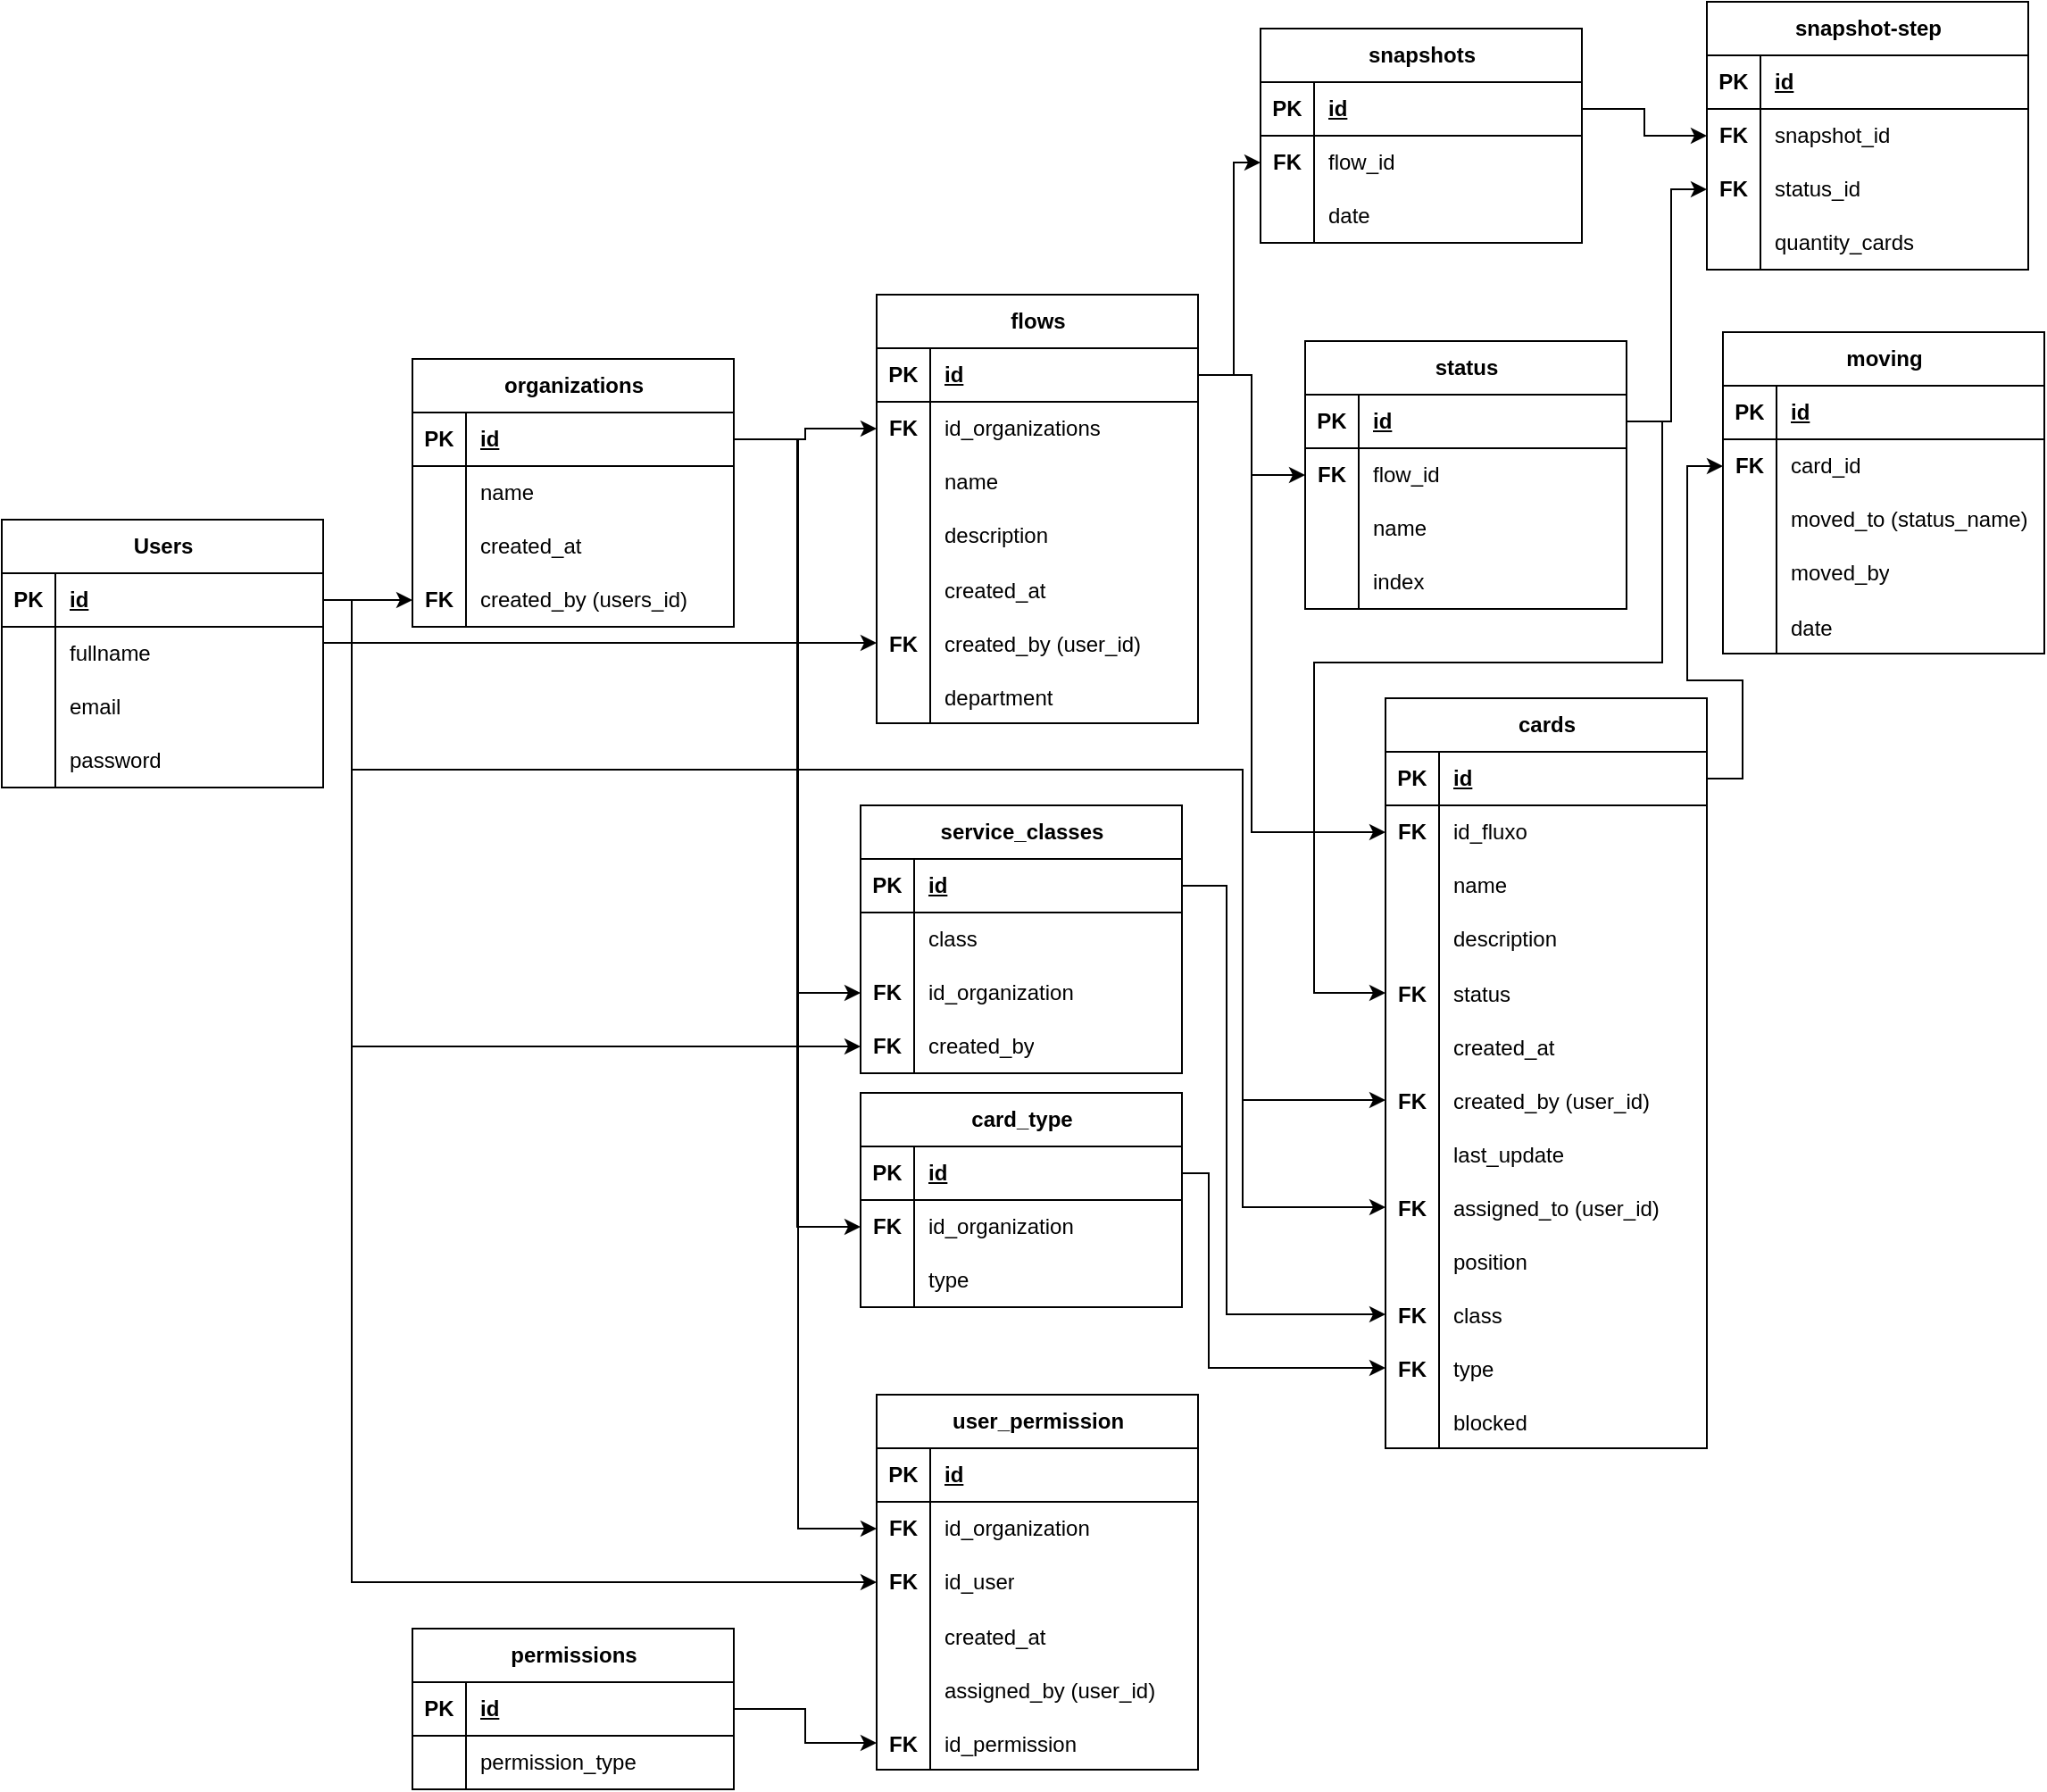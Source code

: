 <mxfile version="27.1.1">
  <diagram name="Página-1" id="bEh3KsQN7jI2NcH5xCRv">
    <mxGraphModel dx="1281" dy="561" grid="1" gridSize="10" guides="1" tooltips="1" connect="1" arrows="1" fold="1" page="1" pageScale="1" pageWidth="1169" pageHeight="827" math="0" shadow="0">
      <root>
        <mxCell id="0" />
        <mxCell id="1" parent="0" />
        <mxCell id="IL_DbBzGZ-WCQhDHWf_S-1" value="Users" style="shape=table;startSize=30;container=1;collapsible=1;childLayout=tableLayout;fixedRows=1;rowLines=0;fontStyle=1;align=center;resizeLast=1;html=1;" parent="1" vertex="1">
          <mxGeometry x="14" y="330" width="180" height="150" as="geometry" />
        </mxCell>
        <mxCell id="IL_DbBzGZ-WCQhDHWf_S-2" value="" style="shape=tableRow;horizontal=0;startSize=0;swimlaneHead=0;swimlaneBody=0;fillColor=none;collapsible=0;dropTarget=0;points=[[0,0.5],[1,0.5]];portConstraint=eastwest;top=0;left=0;right=0;bottom=1;" parent="IL_DbBzGZ-WCQhDHWf_S-1" vertex="1">
          <mxGeometry y="30" width="180" height="30" as="geometry" />
        </mxCell>
        <mxCell id="IL_DbBzGZ-WCQhDHWf_S-3" value="PK" style="shape=partialRectangle;connectable=0;fillColor=none;top=0;left=0;bottom=0;right=0;fontStyle=1;overflow=hidden;whiteSpace=wrap;html=1;" parent="IL_DbBzGZ-WCQhDHWf_S-2" vertex="1">
          <mxGeometry width="30" height="30" as="geometry">
            <mxRectangle width="30" height="30" as="alternateBounds" />
          </mxGeometry>
        </mxCell>
        <mxCell id="IL_DbBzGZ-WCQhDHWf_S-4" value="id" style="shape=partialRectangle;connectable=0;fillColor=none;top=0;left=0;bottom=0;right=0;align=left;spacingLeft=6;fontStyle=5;overflow=hidden;whiteSpace=wrap;html=1;" parent="IL_DbBzGZ-WCQhDHWf_S-2" vertex="1">
          <mxGeometry x="30" width="150" height="30" as="geometry">
            <mxRectangle width="150" height="30" as="alternateBounds" />
          </mxGeometry>
        </mxCell>
        <mxCell id="IL_DbBzGZ-WCQhDHWf_S-5" value="" style="shape=tableRow;horizontal=0;startSize=0;swimlaneHead=0;swimlaneBody=0;fillColor=none;collapsible=0;dropTarget=0;points=[[0,0.5],[1,0.5]];portConstraint=eastwest;top=0;left=0;right=0;bottom=0;" parent="IL_DbBzGZ-WCQhDHWf_S-1" vertex="1">
          <mxGeometry y="60" width="180" height="30" as="geometry" />
        </mxCell>
        <mxCell id="IL_DbBzGZ-WCQhDHWf_S-6" value="" style="shape=partialRectangle;connectable=0;fillColor=none;top=0;left=0;bottom=0;right=0;editable=1;overflow=hidden;whiteSpace=wrap;html=1;" parent="IL_DbBzGZ-WCQhDHWf_S-5" vertex="1">
          <mxGeometry width="30" height="30" as="geometry">
            <mxRectangle width="30" height="30" as="alternateBounds" />
          </mxGeometry>
        </mxCell>
        <mxCell id="IL_DbBzGZ-WCQhDHWf_S-7" value="fullname" style="shape=partialRectangle;connectable=0;fillColor=none;top=0;left=0;bottom=0;right=0;align=left;spacingLeft=6;overflow=hidden;whiteSpace=wrap;html=1;" parent="IL_DbBzGZ-WCQhDHWf_S-5" vertex="1">
          <mxGeometry x="30" width="150" height="30" as="geometry">
            <mxRectangle width="150" height="30" as="alternateBounds" />
          </mxGeometry>
        </mxCell>
        <mxCell id="IL_DbBzGZ-WCQhDHWf_S-8" value="" style="shape=tableRow;horizontal=0;startSize=0;swimlaneHead=0;swimlaneBody=0;fillColor=none;collapsible=0;dropTarget=0;points=[[0,0.5],[1,0.5]];portConstraint=eastwest;top=0;left=0;right=0;bottom=0;" parent="IL_DbBzGZ-WCQhDHWf_S-1" vertex="1">
          <mxGeometry y="90" width="180" height="30" as="geometry" />
        </mxCell>
        <mxCell id="IL_DbBzGZ-WCQhDHWf_S-9" value="" style="shape=partialRectangle;connectable=0;fillColor=none;top=0;left=0;bottom=0;right=0;editable=1;overflow=hidden;whiteSpace=wrap;html=1;" parent="IL_DbBzGZ-WCQhDHWf_S-8" vertex="1">
          <mxGeometry width="30" height="30" as="geometry">
            <mxRectangle width="30" height="30" as="alternateBounds" />
          </mxGeometry>
        </mxCell>
        <mxCell id="IL_DbBzGZ-WCQhDHWf_S-10" value="email" style="shape=partialRectangle;connectable=0;fillColor=none;top=0;left=0;bottom=0;right=0;align=left;spacingLeft=6;overflow=hidden;whiteSpace=wrap;html=1;" parent="IL_DbBzGZ-WCQhDHWf_S-8" vertex="1">
          <mxGeometry x="30" width="150" height="30" as="geometry">
            <mxRectangle width="150" height="30" as="alternateBounds" />
          </mxGeometry>
        </mxCell>
        <mxCell id="IL_DbBzGZ-WCQhDHWf_S-11" value="" style="shape=tableRow;horizontal=0;startSize=0;swimlaneHead=0;swimlaneBody=0;fillColor=none;collapsible=0;dropTarget=0;points=[[0,0.5],[1,0.5]];portConstraint=eastwest;top=0;left=0;right=0;bottom=0;" parent="IL_DbBzGZ-WCQhDHWf_S-1" vertex="1">
          <mxGeometry y="120" width="180" height="30" as="geometry" />
        </mxCell>
        <mxCell id="IL_DbBzGZ-WCQhDHWf_S-12" value="" style="shape=partialRectangle;connectable=0;fillColor=none;top=0;left=0;bottom=0;right=0;editable=1;overflow=hidden;whiteSpace=wrap;html=1;" parent="IL_DbBzGZ-WCQhDHWf_S-11" vertex="1">
          <mxGeometry width="30" height="30" as="geometry">
            <mxRectangle width="30" height="30" as="alternateBounds" />
          </mxGeometry>
        </mxCell>
        <mxCell id="IL_DbBzGZ-WCQhDHWf_S-13" value="password" style="shape=partialRectangle;connectable=0;fillColor=none;top=0;left=0;bottom=0;right=0;align=left;spacingLeft=6;overflow=hidden;whiteSpace=wrap;html=1;" parent="IL_DbBzGZ-WCQhDHWf_S-11" vertex="1">
          <mxGeometry x="30" width="150" height="30" as="geometry">
            <mxRectangle width="150" height="30" as="alternateBounds" />
          </mxGeometry>
        </mxCell>
        <mxCell id="IL_DbBzGZ-WCQhDHWf_S-14" value="organizations" style="shape=table;startSize=30;container=1;collapsible=1;childLayout=tableLayout;fixedRows=1;rowLines=0;fontStyle=1;align=center;resizeLast=1;html=1;" parent="1" vertex="1">
          <mxGeometry x="244" y="240" width="180" height="150" as="geometry" />
        </mxCell>
        <mxCell id="IL_DbBzGZ-WCQhDHWf_S-15" value="" style="shape=tableRow;horizontal=0;startSize=0;swimlaneHead=0;swimlaneBody=0;fillColor=none;collapsible=0;dropTarget=0;points=[[0,0.5],[1,0.5]];portConstraint=eastwest;top=0;left=0;right=0;bottom=1;" parent="IL_DbBzGZ-WCQhDHWf_S-14" vertex="1">
          <mxGeometry y="30" width="180" height="30" as="geometry" />
        </mxCell>
        <mxCell id="IL_DbBzGZ-WCQhDHWf_S-16" value="PK" style="shape=partialRectangle;connectable=0;fillColor=none;top=0;left=0;bottom=0;right=0;fontStyle=1;overflow=hidden;whiteSpace=wrap;html=1;" parent="IL_DbBzGZ-WCQhDHWf_S-15" vertex="1">
          <mxGeometry width="30" height="30" as="geometry">
            <mxRectangle width="30" height="30" as="alternateBounds" />
          </mxGeometry>
        </mxCell>
        <mxCell id="IL_DbBzGZ-WCQhDHWf_S-17" value="id" style="shape=partialRectangle;connectable=0;fillColor=none;top=0;left=0;bottom=0;right=0;align=left;spacingLeft=6;fontStyle=5;overflow=hidden;whiteSpace=wrap;html=1;" parent="IL_DbBzGZ-WCQhDHWf_S-15" vertex="1">
          <mxGeometry x="30" width="150" height="30" as="geometry">
            <mxRectangle width="150" height="30" as="alternateBounds" />
          </mxGeometry>
        </mxCell>
        <mxCell id="IL_DbBzGZ-WCQhDHWf_S-18" value="" style="shape=tableRow;horizontal=0;startSize=0;swimlaneHead=0;swimlaneBody=0;fillColor=none;collapsible=0;dropTarget=0;points=[[0,0.5],[1,0.5]];portConstraint=eastwest;top=0;left=0;right=0;bottom=0;" parent="IL_DbBzGZ-WCQhDHWf_S-14" vertex="1">
          <mxGeometry y="60" width="180" height="30" as="geometry" />
        </mxCell>
        <mxCell id="IL_DbBzGZ-WCQhDHWf_S-19" value="" style="shape=partialRectangle;connectable=0;fillColor=none;top=0;left=0;bottom=0;right=0;editable=1;overflow=hidden;whiteSpace=wrap;html=1;" parent="IL_DbBzGZ-WCQhDHWf_S-18" vertex="1">
          <mxGeometry width="30" height="30" as="geometry">
            <mxRectangle width="30" height="30" as="alternateBounds" />
          </mxGeometry>
        </mxCell>
        <mxCell id="IL_DbBzGZ-WCQhDHWf_S-20" value="name" style="shape=partialRectangle;connectable=0;fillColor=none;top=0;left=0;bottom=0;right=0;align=left;spacingLeft=6;overflow=hidden;whiteSpace=wrap;html=1;" parent="IL_DbBzGZ-WCQhDHWf_S-18" vertex="1">
          <mxGeometry x="30" width="150" height="30" as="geometry">
            <mxRectangle width="150" height="30" as="alternateBounds" />
          </mxGeometry>
        </mxCell>
        <mxCell id="IL_DbBzGZ-WCQhDHWf_S-21" value="" style="shape=tableRow;horizontal=0;startSize=0;swimlaneHead=0;swimlaneBody=0;fillColor=none;collapsible=0;dropTarget=0;points=[[0,0.5],[1,0.5]];portConstraint=eastwest;top=0;left=0;right=0;bottom=0;" parent="IL_DbBzGZ-WCQhDHWf_S-14" vertex="1">
          <mxGeometry y="90" width="180" height="30" as="geometry" />
        </mxCell>
        <mxCell id="IL_DbBzGZ-WCQhDHWf_S-22" value="" style="shape=partialRectangle;connectable=0;fillColor=none;top=0;left=0;bottom=0;right=0;editable=1;overflow=hidden;whiteSpace=wrap;html=1;" parent="IL_DbBzGZ-WCQhDHWf_S-21" vertex="1">
          <mxGeometry width="30" height="30" as="geometry">
            <mxRectangle width="30" height="30" as="alternateBounds" />
          </mxGeometry>
        </mxCell>
        <mxCell id="IL_DbBzGZ-WCQhDHWf_S-23" value="created_at" style="shape=partialRectangle;connectable=0;fillColor=none;top=0;left=0;bottom=0;right=0;align=left;spacingLeft=6;overflow=hidden;whiteSpace=wrap;html=1;" parent="IL_DbBzGZ-WCQhDHWf_S-21" vertex="1">
          <mxGeometry x="30" width="150" height="30" as="geometry">
            <mxRectangle width="150" height="30" as="alternateBounds" />
          </mxGeometry>
        </mxCell>
        <mxCell id="IL_DbBzGZ-WCQhDHWf_S-24" value="" style="shape=tableRow;horizontal=0;startSize=0;swimlaneHead=0;swimlaneBody=0;fillColor=none;collapsible=0;dropTarget=0;points=[[0,0.5],[1,0.5]];portConstraint=eastwest;top=0;left=0;right=0;bottom=0;" parent="IL_DbBzGZ-WCQhDHWf_S-14" vertex="1">
          <mxGeometry y="120" width="180" height="30" as="geometry" />
        </mxCell>
        <mxCell id="IL_DbBzGZ-WCQhDHWf_S-25" value="FK" style="shape=partialRectangle;connectable=0;fillColor=none;top=0;left=0;bottom=0;right=0;editable=1;overflow=hidden;whiteSpace=wrap;html=1;fontStyle=1" parent="IL_DbBzGZ-WCQhDHWf_S-24" vertex="1">
          <mxGeometry width="30" height="30" as="geometry">
            <mxRectangle width="30" height="30" as="alternateBounds" />
          </mxGeometry>
        </mxCell>
        <mxCell id="IL_DbBzGZ-WCQhDHWf_S-26" value="created_by (users_id)" style="shape=partialRectangle;connectable=0;fillColor=none;top=0;left=0;bottom=0;right=0;align=left;spacingLeft=6;overflow=hidden;whiteSpace=wrap;html=1;" parent="IL_DbBzGZ-WCQhDHWf_S-24" vertex="1">
          <mxGeometry x="30" width="150" height="30" as="geometry">
            <mxRectangle width="150" height="30" as="alternateBounds" />
          </mxGeometry>
        </mxCell>
        <mxCell id="IL_DbBzGZ-WCQhDHWf_S-27" value="flows" style="shape=table;startSize=30;container=1;collapsible=1;childLayout=tableLayout;fixedRows=1;rowLines=0;fontStyle=1;align=center;resizeLast=1;html=1;" parent="1" vertex="1">
          <mxGeometry x="504" y="204" width="180" height="240" as="geometry" />
        </mxCell>
        <mxCell id="IL_DbBzGZ-WCQhDHWf_S-28" value="" style="shape=tableRow;horizontal=0;startSize=0;swimlaneHead=0;swimlaneBody=0;fillColor=none;collapsible=0;dropTarget=0;points=[[0,0.5],[1,0.5]];portConstraint=eastwest;top=0;left=0;right=0;bottom=1;" parent="IL_DbBzGZ-WCQhDHWf_S-27" vertex="1">
          <mxGeometry y="30" width="180" height="30" as="geometry" />
        </mxCell>
        <mxCell id="IL_DbBzGZ-WCQhDHWf_S-29" value="PK" style="shape=partialRectangle;connectable=0;fillColor=none;top=0;left=0;bottom=0;right=0;fontStyle=1;overflow=hidden;whiteSpace=wrap;html=1;" parent="IL_DbBzGZ-WCQhDHWf_S-28" vertex="1">
          <mxGeometry width="30" height="30" as="geometry">
            <mxRectangle width="30" height="30" as="alternateBounds" />
          </mxGeometry>
        </mxCell>
        <mxCell id="IL_DbBzGZ-WCQhDHWf_S-30" value="id" style="shape=partialRectangle;connectable=0;fillColor=none;top=0;left=0;bottom=0;right=0;align=left;spacingLeft=6;fontStyle=5;overflow=hidden;whiteSpace=wrap;html=1;" parent="IL_DbBzGZ-WCQhDHWf_S-28" vertex="1">
          <mxGeometry x="30" width="150" height="30" as="geometry">
            <mxRectangle width="150" height="30" as="alternateBounds" />
          </mxGeometry>
        </mxCell>
        <mxCell id="IL_DbBzGZ-WCQhDHWf_S-31" value="" style="shape=tableRow;horizontal=0;startSize=0;swimlaneHead=0;swimlaneBody=0;fillColor=none;collapsible=0;dropTarget=0;points=[[0,0.5],[1,0.5]];portConstraint=eastwest;top=0;left=0;right=0;bottom=0;" parent="IL_DbBzGZ-WCQhDHWf_S-27" vertex="1">
          <mxGeometry y="60" width="180" height="30" as="geometry" />
        </mxCell>
        <mxCell id="IL_DbBzGZ-WCQhDHWf_S-32" value="&lt;b&gt;FK&lt;/b&gt;" style="shape=partialRectangle;connectable=0;fillColor=none;top=0;left=0;bottom=0;right=0;editable=1;overflow=hidden;whiteSpace=wrap;html=1;" parent="IL_DbBzGZ-WCQhDHWf_S-31" vertex="1">
          <mxGeometry width="30" height="30" as="geometry">
            <mxRectangle width="30" height="30" as="alternateBounds" />
          </mxGeometry>
        </mxCell>
        <mxCell id="IL_DbBzGZ-WCQhDHWf_S-33" value="id_organizations" style="shape=partialRectangle;connectable=0;fillColor=none;top=0;left=0;bottom=0;right=0;align=left;spacingLeft=6;overflow=hidden;whiteSpace=wrap;html=1;" parent="IL_DbBzGZ-WCQhDHWf_S-31" vertex="1">
          <mxGeometry x="30" width="150" height="30" as="geometry">
            <mxRectangle width="150" height="30" as="alternateBounds" />
          </mxGeometry>
        </mxCell>
        <mxCell id="IL_DbBzGZ-WCQhDHWf_S-34" value="" style="shape=tableRow;horizontal=0;startSize=0;swimlaneHead=0;swimlaneBody=0;fillColor=none;collapsible=0;dropTarget=0;points=[[0,0.5],[1,0.5]];portConstraint=eastwest;top=0;left=0;right=0;bottom=0;" parent="IL_DbBzGZ-WCQhDHWf_S-27" vertex="1">
          <mxGeometry y="90" width="180" height="30" as="geometry" />
        </mxCell>
        <mxCell id="IL_DbBzGZ-WCQhDHWf_S-35" value="" style="shape=partialRectangle;connectable=0;fillColor=none;top=0;left=0;bottom=0;right=0;editable=1;overflow=hidden;whiteSpace=wrap;html=1;" parent="IL_DbBzGZ-WCQhDHWf_S-34" vertex="1">
          <mxGeometry width="30" height="30" as="geometry">
            <mxRectangle width="30" height="30" as="alternateBounds" />
          </mxGeometry>
        </mxCell>
        <mxCell id="IL_DbBzGZ-WCQhDHWf_S-36" value="name" style="shape=partialRectangle;connectable=0;fillColor=none;top=0;left=0;bottom=0;right=0;align=left;spacingLeft=6;overflow=hidden;whiteSpace=wrap;html=1;" parent="IL_DbBzGZ-WCQhDHWf_S-34" vertex="1">
          <mxGeometry x="30" width="150" height="30" as="geometry">
            <mxRectangle width="150" height="30" as="alternateBounds" />
          </mxGeometry>
        </mxCell>
        <mxCell id="IL_DbBzGZ-WCQhDHWf_S-37" value="" style="shape=tableRow;horizontal=0;startSize=0;swimlaneHead=0;swimlaneBody=0;fillColor=none;collapsible=0;dropTarget=0;points=[[0,0.5],[1,0.5]];portConstraint=eastwest;top=0;left=0;right=0;bottom=0;" parent="IL_DbBzGZ-WCQhDHWf_S-27" vertex="1">
          <mxGeometry y="120" width="180" height="30" as="geometry" />
        </mxCell>
        <mxCell id="IL_DbBzGZ-WCQhDHWf_S-38" value="" style="shape=partialRectangle;connectable=0;fillColor=none;top=0;left=0;bottom=0;right=0;editable=1;overflow=hidden;whiteSpace=wrap;html=1;" parent="IL_DbBzGZ-WCQhDHWf_S-37" vertex="1">
          <mxGeometry width="30" height="30" as="geometry">
            <mxRectangle width="30" height="30" as="alternateBounds" />
          </mxGeometry>
        </mxCell>
        <mxCell id="IL_DbBzGZ-WCQhDHWf_S-39" value="description" style="shape=partialRectangle;connectable=0;fillColor=none;top=0;left=0;bottom=0;right=0;align=left;spacingLeft=6;overflow=hidden;whiteSpace=wrap;html=1;" parent="IL_DbBzGZ-WCQhDHWf_S-37" vertex="1">
          <mxGeometry x="30" width="150" height="30" as="geometry">
            <mxRectangle width="150" height="30" as="alternateBounds" />
          </mxGeometry>
        </mxCell>
        <mxCell id="IL_DbBzGZ-WCQhDHWf_S-125" value="" style="shape=tableRow;horizontal=0;startSize=0;swimlaneHead=0;swimlaneBody=0;fillColor=none;collapsible=0;dropTarget=0;points=[[0,0.5],[1,0.5]];portConstraint=eastwest;top=0;left=0;right=0;bottom=0;" parent="IL_DbBzGZ-WCQhDHWf_S-27" vertex="1">
          <mxGeometry y="150" width="180" height="30" as="geometry" />
        </mxCell>
        <mxCell id="IL_DbBzGZ-WCQhDHWf_S-126" value="" style="shape=partialRectangle;connectable=0;fillColor=none;top=0;left=0;bottom=0;right=0;editable=1;overflow=hidden;" parent="IL_DbBzGZ-WCQhDHWf_S-125" vertex="1">
          <mxGeometry width="30" height="30" as="geometry">
            <mxRectangle width="30" height="30" as="alternateBounds" />
          </mxGeometry>
        </mxCell>
        <mxCell id="IL_DbBzGZ-WCQhDHWf_S-127" value="created_at" style="shape=partialRectangle;connectable=0;fillColor=none;top=0;left=0;bottom=0;right=0;align=left;spacingLeft=6;overflow=hidden;" parent="IL_DbBzGZ-WCQhDHWf_S-125" vertex="1">
          <mxGeometry x="30" width="150" height="30" as="geometry">
            <mxRectangle width="150" height="30" as="alternateBounds" />
          </mxGeometry>
        </mxCell>
        <mxCell id="IL_DbBzGZ-WCQhDHWf_S-129" value="" style="shape=tableRow;horizontal=0;startSize=0;swimlaneHead=0;swimlaneBody=0;fillColor=none;collapsible=0;dropTarget=0;points=[[0,0.5],[1,0.5]];portConstraint=eastwest;top=0;left=0;right=0;bottom=0;" parent="IL_DbBzGZ-WCQhDHWf_S-27" vertex="1">
          <mxGeometry y="180" width="180" height="30" as="geometry" />
        </mxCell>
        <mxCell id="IL_DbBzGZ-WCQhDHWf_S-130" value="FK" style="shape=partialRectangle;connectable=0;fillColor=none;top=0;left=0;bottom=0;right=0;editable=1;overflow=hidden;fontStyle=1" parent="IL_DbBzGZ-WCQhDHWf_S-129" vertex="1">
          <mxGeometry width="30" height="30" as="geometry">
            <mxRectangle width="30" height="30" as="alternateBounds" />
          </mxGeometry>
        </mxCell>
        <mxCell id="IL_DbBzGZ-WCQhDHWf_S-131" value="created_by (user_id)" style="shape=partialRectangle;connectable=0;fillColor=none;top=0;left=0;bottom=0;right=0;align=left;spacingLeft=6;overflow=hidden;" parent="IL_DbBzGZ-WCQhDHWf_S-129" vertex="1">
          <mxGeometry x="30" width="150" height="30" as="geometry">
            <mxRectangle width="150" height="30" as="alternateBounds" />
          </mxGeometry>
        </mxCell>
        <mxCell id="pKEMNAgFzRR0VJg6IfCZ-6" value="" style="shape=tableRow;horizontal=0;startSize=0;swimlaneHead=0;swimlaneBody=0;fillColor=none;collapsible=0;dropTarget=0;points=[[0,0.5],[1,0.5]];portConstraint=eastwest;top=0;left=0;right=0;bottom=0;" vertex="1" parent="IL_DbBzGZ-WCQhDHWf_S-27">
          <mxGeometry y="210" width="180" height="30" as="geometry" />
        </mxCell>
        <mxCell id="pKEMNAgFzRR0VJg6IfCZ-7" value="" style="shape=partialRectangle;connectable=0;fillColor=none;top=0;left=0;bottom=0;right=0;editable=1;overflow=hidden;fontStyle=1" vertex="1" parent="pKEMNAgFzRR0VJg6IfCZ-6">
          <mxGeometry width="30" height="30" as="geometry">
            <mxRectangle width="30" height="30" as="alternateBounds" />
          </mxGeometry>
        </mxCell>
        <mxCell id="pKEMNAgFzRR0VJg6IfCZ-8" value="department" style="shape=partialRectangle;connectable=0;fillColor=none;top=0;left=0;bottom=0;right=0;align=left;spacingLeft=6;overflow=hidden;" vertex="1" parent="pKEMNAgFzRR0VJg6IfCZ-6">
          <mxGeometry x="30" width="150" height="30" as="geometry">
            <mxRectangle width="150" height="30" as="alternateBounds" />
          </mxGeometry>
        </mxCell>
        <mxCell id="IL_DbBzGZ-WCQhDHWf_S-54" value="" style="shape=tableRow;horizontal=0;startSize=0;swimlaneHead=0;swimlaneBody=0;fillColor=none;collapsible=0;dropTarget=0;points=[[0,0.5],[1,0.5]];portConstraint=eastwest;top=0;left=0;right=0;bottom=0;" parent="1" vertex="1">
          <mxGeometry x="594" y="390" width="180" height="30" as="geometry" />
        </mxCell>
        <mxCell id="IL_DbBzGZ-WCQhDHWf_S-60" value="permissions" style="shape=table;startSize=30;container=1;collapsible=1;childLayout=tableLayout;fixedRows=1;rowLines=0;fontStyle=1;align=center;resizeLast=1;html=1;" parent="1" vertex="1">
          <mxGeometry x="244" y="951" width="180" height="90" as="geometry" />
        </mxCell>
        <mxCell id="IL_DbBzGZ-WCQhDHWf_S-61" value="" style="shape=tableRow;horizontal=0;startSize=0;swimlaneHead=0;swimlaneBody=0;fillColor=none;collapsible=0;dropTarget=0;points=[[0,0.5],[1,0.5]];portConstraint=eastwest;top=0;left=0;right=0;bottom=1;" parent="IL_DbBzGZ-WCQhDHWf_S-60" vertex="1">
          <mxGeometry y="30" width="180" height="30" as="geometry" />
        </mxCell>
        <mxCell id="IL_DbBzGZ-WCQhDHWf_S-62" value="PK" style="shape=partialRectangle;connectable=0;fillColor=none;top=0;left=0;bottom=0;right=0;fontStyle=1;overflow=hidden;whiteSpace=wrap;html=1;" parent="IL_DbBzGZ-WCQhDHWf_S-61" vertex="1">
          <mxGeometry width="30" height="30" as="geometry">
            <mxRectangle width="30" height="30" as="alternateBounds" />
          </mxGeometry>
        </mxCell>
        <mxCell id="IL_DbBzGZ-WCQhDHWf_S-63" value="id" style="shape=partialRectangle;connectable=0;fillColor=none;top=0;left=0;bottom=0;right=0;align=left;spacingLeft=6;fontStyle=5;overflow=hidden;whiteSpace=wrap;html=1;" parent="IL_DbBzGZ-WCQhDHWf_S-61" vertex="1">
          <mxGeometry x="30" width="150" height="30" as="geometry">
            <mxRectangle width="150" height="30" as="alternateBounds" />
          </mxGeometry>
        </mxCell>
        <mxCell id="IL_DbBzGZ-WCQhDHWf_S-64" value="" style="shape=tableRow;horizontal=0;startSize=0;swimlaneHead=0;swimlaneBody=0;fillColor=none;collapsible=0;dropTarget=0;points=[[0,0.5],[1,0.5]];portConstraint=eastwest;top=0;left=0;right=0;bottom=0;" parent="IL_DbBzGZ-WCQhDHWf_S-60" vertex="1">
          <mxGeometry y="60" width="180" height="30" as="geometry" />
        </mxCell>
        <mxCell id="IL_DbBzGZ-WCQhDHWf_S-65" value="" style="shape=partialRectangle;connectable=0;fillColor=none;top=0;left=0;bottom=0;right=0;editable=1;overflow=hidden;whiteSpace=wrap;html=1;" parent="IL_DbBzGZ-WCQhDHWf_S-64" vertex="1">
          <mxGeometry width="30" height="30" as="geometry">
            <mxRectangle width="30" height="30" as="alternateBounds" />
          </mxGeometry>
        </mxCell>
        <mxCell id="IL_DbBzGZ-WCQhDHWf_S-66" value="permission_type" style="shape=partialRectangle;connectable=0;fillColor=none;top=0;left=0;bottom=0;right=0;align=left;spacingLeft=6;overflow=hidden;whiteSpace=wrap;html=1;" parent="IL_DbBzGZ-WCQhDHWf_S-64" vertex="1">
          <mxGeometry x="30" width="150" height="30" as="geometry">
            <mxRectangle width="150" height="30" as="alternateBounds" />
          </mxGeometry>
        </mxCell>
        <mxCell id="IL_DbBzGZ-WCQhDHWf_S-87" value="cards" style="shape=table;startSize=30;container=1;collapsible=1;childLayout=tableLayout;fixedRows=1;rowLines=0;fontStyle=1;align=center;resizeLast=1;html=1;" parent="1" vertex="1">
          <mxGeometry x="789" y="430" width="180" height="420" as="geometry" />
        </mxCell>
        <mxCell id="IL_DbBzGZ-WCQhDHWf_S-88" value="" style="shape=tableRow;horizontal=0;startSize=0;swimlaneHead=0;swimlaneBody=0;fillColor=none;collapsible=0;dropTarget=0;points=[[0,0.5],[1,0.5]];portConstraint=eastwest;top=0;left=0;right=0;bottom=1;" parent="IL_DbBzGZ-WCQhDHWf_S-87" vertex="1">
          <mxGeometry y="30" width="180" height="30" as="geometry" />
        </mxCell>
        <mxCell id="IL_DbBzGZ-WCQhDHWf_S-89" value="PK" style="shape=partialRectangle;connectable=0;fillColor=none;top=0;left=0;bottom=0;right=0;fontStyle=1;overflow=hidden;whiteSpace=wrap;html=1;" parent="IL_DbBzGZ-WCQhDHWf_S-88" vertex="1">
          <mxGeometry width="30" height="30" as="geometry">
            <mxRectangle width="30" height="30" as="alternateBounds" />
          </mxGeometry>
        </mxCell>
        <mxCell id="IL_DbBzGZ-WCQhDHWf_S-90" value="id" style="shape=partialRectangle;connectable=0;fillColor=none;top=0;left=0;bottom=0;right=0;align=left;spacingLeft=6;fontStyle=5;overflow=hidden;whiteSpace=wrap;html=1;" parent="IL_DbBzGZ-WCQhDHWf_S-88" vertex="1">
          <mxGeometry x="30" width="150" height="30" as="geometry">
            <mxRectangle width="150" height="30" as="alternateBounds" />
          </mxGeometry>
        </mxCell>
        <mxCell id="IL_DbBzGZ-WCQhDHWf_S-91" value="" style="shape=tableRow;horizontal=0;startSize=0;swimlaneHead=0;swimlaneBody=0;fillColor=none;collapsible=0;dropTarget=0;points=[[0,0.5],[1,0.5]];portConstraint=eastwest;top=0;left=0;right=0;bottom=0;" parent="IL_DbBzGZ-WCQhDHWf_S-87" vertex="1">
          <mxGeometry y="60" width="180" height="30" as="geometry" />
        </mxCell>
        <mxCell id="IL_DbBzGZ-WCQhDHWf_S-92" value="&lt;b&gt;FK&lt;/b&gt;" style="shape=partialRectangle;connectable=0;fillColor=none;top=0;left=0;bottom=0;right=0;editable=1;overflow=hidden;whiteSpace=wrap;html=1;" parent="IL_DbBzGZ-WCQhDHWf_S-91" vertex="1">
          <mxGeometry width="30" height="30" as="geometry">
            <mxRectangle width="30" height="30" as="alternateBounds" />
          </mxGeometry>
        </mxCell>
        <mxCell id="IL_DbBzGZ-WCQhDHWf_S-93" value="id_fluxo" style="shape=partialRectangle;connectable=0;fillColor=none;top=0;left=0;bottom=0;right=0;align=left;spacingLeft=6;overflow=hidden;whiteSpace=wrap;html=1;" parent="IL_DbBzGZ-WCQhDHWf_S-91" vertex="1">
          <mxGeometry x="30" width="150" height="30" as="geometry">
            <mxRectangle width="150" height="30" as="alternateBounds" />
          </mxGeometry>
        </mxCell>
        <mxCell id="IL_DbBzGZ-WCQhDHWf_S-94" value="" style="shape=tableRow;horizontal=0;startSize=0;swimlaneHead=0;swimlaneBody=0;fillColor=none;collapsible=0;dropTarget=0;points=[[0,0.5],[1,0.5]];portConstraint=eastwest;top=0;left=0;right=0;bottom=0;" parent="IL_DbBzGZ-WCQhDHWf_S-87" vertex="1">
          <mxGeometry y="90" width="180" height="30" as="geometry" />
        </mxCell>
        <mxCell id="IL_DbBzGZ-WCQhDHWf_S-95" value="" style="shape=partialRectangle;connectable=0;fillColor=none;top=0;left=0;bottom=0;right=0;editable=1;overflow=hidden;whiteSpace=wrap;html=1;" parent="IL_DbBzGZ-WCQhDHWf_S-94" vertex="1">
          <mxGeometry width="30" height="30" as="geometry">
            <mxRectangle width="30" height="30" as="alternateBounds" />
          </mxGeometry>
        </mxCell>
        <mxCell id="IL_DbBzGZ-WCQhDHWf_S-96" value="name" style="shape=partialRectangle;connectable=0;fillColor=none;top=0;left=0;bottom=0;right=0;align=left;spacingLeft=6;overflow=hidden;whiteSpace=wrap;html=1;" parent="IL_DbBzGZ-WCQhDHWf_S-94" vertex="1">
          <mxGeometry x="30" width="150" height="30" as="geometry">
            <mxRectangle width="150" height="30" as="alternateBounds" />
          </mxGeometry>
        </mxCell>
        <mxCell id="IL_DbBzGZ-WCQhDHWf_S-97" value="" style="shape=tableRow;horizontal=0;startSize=0;swimlaneHead=0;swimlaneBody=0;fillColor=none;collapsible=0;dropTarget=0;points=[[0,0.5],[1,0.5]];portConstraint=eastwest;top=0;left=0;right=0;bottom=0;" parent="IL_DbBzGZ-WCQhDHWf_S-87" vertex="1">
          <mxGeometry y="120" width="180" height="30" as="geometry" />
        </mxCell>
        <mxCell id="IL_DbBzGZ-WCQhDHWf_S-98" value="" style="shape=partialRectangle;connectable=0;fillColor=none;top=0;left=0;bottom=0;right=0;editable=1;overflow=hidden;whiteSpace=wrap;html=1;" parent="IL_DbBzGZ-WCQhDHWf_S-97" vertex="1">
          <mxGeometry width="30" height="30" as="geometry">
            <mxRectangle width="30" height="30" as="alternateBounds" />
          </mxGeometry>
        </mxCell>
        <mxCell id="IL_DbBzGZ-WCQhDHWf_S-99" value="description" style="shape=partialRectangle;connectable=0;fillColor=none;top=0;left=0;bottom=0;right=0;align=left;spacingLeft=6;overflow=hidden;whiteSpace=wrap;html=1;" parent="IL_DbBzGZ-WCQhDHWf_S-97" vertex="1">
          <mxGeometry x="30" width="150" height="30" as="geometry">
            <mxRectangle width="150" height="30" as="alternateBounds" />
          </mxGeometry>
        </mxCell>
        <mxCell id="IL_DbBzGZ-WCQhDHWf_S-101" value="" style="shape=tableRow;horizontal=0;startSize=0;swimlaneHead=0;swimlaneBody=0;fillColor=none;collapsible=0;dropTarget=0;points=[[0,0.5],[1,0.5]];portConstraint=eastwest;top=0;left=0;right=0;bottom=0;" parent="IL_DbBzGZ-WCQhDHWf_S-87" vertex="1">
          <mxGeometry y="150" width="180" height="30" as="geometry" />
        </mxCell>
        <mxCell id="IL_DbBzGZ-WCQhDHWf_S-102" value="FK" style="shape=partialRectangle;connectable=0;fillColor=none;top=0;left=0;bottom=0;right=0;editable=1;overflow=hidden;fontStyle=1" parent="IL_DbBzGZ-WCQhDHWf_S-101" vertex="1">
          <mxGeometry width="30" height="30" as="geometry">
            <mxRectangle width="30" height="30" as="alternateBounds" />
          </mxGeometry>
        </mxCell>
        <mxCell id="IL_DbBzGZ-WCQhDHWf_S-103" value="status" style="shape=partialRectangle;connectable=0;fillColor=none;top=0;left=0;bottom=0;right=0;align=left;spacingLeft=6;overflow=hidden;" parent="IL_DbBzGZ-WCQhDHWf_S-101" vertex="1">
          <mxGeometry x="30" width="150" height="30" as="geometry">
            <mxRectangle width="150" height="30" as="alternateBounds" />
          </mxGeometry>
        </mxCell>
        <mxCell id="IL_DbBzGZ-WCQhDHWf_S-105" value="" style="shape=tableRow;horizontal=0;startSize=0;swimlaneHead=0;swimlaneBody=0;fillColor=none;collapsible=0;dropTarget=0;points=[[0,0.5],[1,0.5]];portConstraint=eastwest;top=0;left=0;right=0;bottom=0;" parent="IL_DbBzGZ-WCQhDHWf_S-87" vertex="1">
          <mxGeometry y="180" width="180" height="30" as="geometry" />
        </mxCell>
        <mxCell id="IL_DbBzGZ-WCQhDHWf_S-106" value="" style="shape=partialRectangle;connectable=0;fillColor=none;top=0;left=0;bottom=0;right=0;editable=1;overflow=hidden;" parent="IL_DbBzGZ-WCQhDHWf_S-105" vertex="1">
          <mxGeometry width="30" height="30" as="geometry">
            <mxRectangle width="30" height="30" as="alternateBounds" />
          </mxGeometry>
        </mxCell>
        <mxCell id="IL_DbBzGZ-WCQhDHWf_S-107" value="created_at" style="shape=partialRectangle;connectable=0;fillColor=none;top=0;left=0;bottom=0;right=0;align=left;spacingLeft=6;overflow=hidden;" parent="IL_DbBzGZ-WCQhDHWf_S-105" vertex="1">
          <mxGeometry x="30" width="150" height="30" as="geometry">
            <mxRectangle width="150" height="30" as="alternateBounds" />
          </mxGeometry>
        </mxCell>
        <mxCell id="IL_DbBzGZ-WCQhDHWf_S-109" value="" style="shape=tableRow;horizontal=0;startSize=0;swimlaneHead=0;swimlaneBody=0;fillColor=none;collapsible=0;dropTarget=0;points=[[0,0.5],[1,0.5]];portConstraint=eastwest;top=0;left=0;right=0;bottom=0;" parent="IL_DbBzGZ-WCQhDHWf_S-87" vertex="1">
          <mxGeometry y="210" width="180" height="30" as="geometry" />
        </mxCell>
        <mxCell id="IL_DbBzGZ-WCQhDHWf_S-110" value="FK" style="shape=partialRectangle;connectable=0;fillColor=none;top=0;left=0;bottom=0;right=0;editable=1;overflow=hidden;fontStyle=1" parent="IL_DbBzGZ-WCQhDHWf_S-109" vertex="1">
          <mxGeometry width="30" height="30" as="geometry">
            <mxRectangle width="30" height="30" as="alternateBounds" />
          </mxGeometry>
        </mxCell>
        <mxCell id="IL_DbBzGZ-WCQhDHWf_S-111" value="created_by (user_id)" style="shape=partialRectangle;connectable=0;fillColor=none;top=0;left=0;bottom=0;right=0;align=left;spacingLeft=6;overflow=hidden;" parent="IL_DbBzGZ-WCQhDHWf_S-109" vertex="1">
          <mxGeometry x="30" width="150" height="30" as="geometry">
            <mxRectangle width="150" height="30" as="alternateBounds" />
          </mxGeometry>
        </mxCell>
        <mxCell id="IL_DbBzGZ-WCQhDHWf_S-113" value="" style="shape=tableRow;horizontal=0;startSize=0;swimlaneHead=0;swimlaneBody=0;fillColor=none;collapsible=0;dropTarget=0;points=[[0,0.5],[1,0.5]];portConstraint=eastwest;top=0;left=0;right=0;bottom=0;" parent="IL_DbBzGZ-WCQhDHWf_S-87" vertex="1">
          <mxGeometry y="240" width="180" height="30" as="geometry" />
        </mxCell>
        <mxCell id="IL_DbBzGZ-WCQhDHWf_S-114" value="" style="shape=partialRectangle;connectable=0;fillColor=none;top=0;left=0;bottom=0;right=0;editable=1;overflow=hidden;" parent="IL_DbBzGZ-WCQhDHWf_S-113" vertex="1">
          <mxGeometry width="30" height="30" as="geometry">
            <mxRectangle width="30" height="30" as="alternateBounds" />
          </mxGeometry>
        </mxCell>
        <mxCell id="IL_DbBzGZ-WCQhDHWf_S-115" value="last_update" style="shape=partialRectangle;connectable=0;fillColor=none;top=0;left=0;bottom=0;right=0;align=left;spacingLeft=6;overflow=hidden;" parent="IL_DbBzGZ-WCQhDHWf_S-113" vertex="1">
          <mxGeometry x="30" width="150" height="30" as="geometry">
            <mxRectangle width="150" height="30" as="alternateBounds" />
          </mxGeometry>
        </mxCell>
        <mxCell id="IL_DbBzGZ-WCQhDHWf_S-117" value="" style="shape=tableRow;horizontal=0;startSize=0;swimlaneHead=0;swimlaneBody=0;fillColor=none;collapsible=0;dropTarget=0;points=[[0,0.5],[1,0.5]];portConstraint=eastwest;top=0;left=0;right=0;bottom=0;" parent="IL_DbBzGZ-WCQhDHWf_S-87" vertex="1">
          <mxGeometry y="270" width="180" height="30" as="geometry" />
        </mxCell>
        <mxCell id="IL_DbBzGZ-WCQhDHWf_S-118" value="FK" style="shape=partialRectangle;connectable=0;fillColor=none;top=0;left=0;bottom=0;right=0;editable=1;overflow=hidden;fontStyle=1" parent="IL_DbBzGZ-WCQhDHWf_S-117" vertex="1">
          <mxGeometry width="30" height="30" as="geometry">
            <mxRectangle width="30" height="30" as="alternateBounds" />
          </mxGeometry>
        </mxCell>
        <mxCell id="IL_DbBzGZ-WCQhDHWf_S-119" value="assigned_to (user_id)" style="shape=partialRectangle;connectable=0;fillColor=none;top=0;left=0;bottom=0;right=0;align=left;spacingLeft=6;overflow=hidden;" parent="IL_DbBzGZ-WCQhDHWf_S-117" vertex="1">
          <mxGeometry x="30" width="150" height="30" as="geometry">
            <mxRectangle width="150" height="30" as="alternateBounds" />
          </mxGeometry>
        </mxCell>
        <mxCell id="DdVOyDJ2929z7Cv89wlq-2" value="" style="shape=tableRow;horizontal=0;startSize=0;swimlaneHead=0;swimlaneBody=0;fillColor=none;collapsible=0;dropTarget=0;points=[[0,0.5],[1,0.5]];portConstraint=eastwest;top=0;left=0;right=0;bottom=0;" parent="IL_DbBzGZ-WCQhDHWf_S-87" vertex="1">
          <mxGeometry y="300" width="180" height="30" as="geometry" />
        </mxCell>
        <mxCell id="DdVOyDJ2929z7Cv89wlq-3" value="" style="shape=partialRectangle;connectable=0;fillColor=none;top=0;left=0;bottom=0;right=0;editable=1;overflow=hidden;" parent="DdVOyDJ2929z7Cv89wlq-2" vertex="1">
          <mxGeometry width="30" height="30" as="geometry">
            <mxRectangle width="30" height="30" as="alternateBounds" />
          </mxGeometry>
        </mxCell>
        <mxCell id="DdVOyDJ2929z7Cv89wlq-4" value="position" style="shape=partialRectangle;connectable=0;fillColor=none;top=0;left=0;bottom=0;right=0;align=left;spacingLeft=6;overflow=hidden;" parent="DdVOyDJ2929z7Cv89wlq-2" vertex="1">
          <mxGeometry x="30" width="150" height="30" as="geometry">
            <mxRectangle width="150" height="30" as="alternateBounds" />
          </mxGeometry>
        </mxCell>
        <mxCell id="8sIYmMTPVUsA9PIHVOTK-40" value="" style="shape=tableRow;horizontal=0;startSize=0;swimlaneHead=0;swimlaneBody=0;fillColor=none;collapsible=0;dropTarget=0;points=[[0,0.5],[1,0.5]];portConstraint=eastwest;top=0;left=0;right=0;bottom=0;" parent="IL_DbBzGZ-WCQhDHWf_S-87" vertex="1">
          <mxGeometry y="330" width="180" height="30" as="geometry" />
        </mxCell>
        <mxCell id="8sIYmMTPVUsA9PIHVOTK-41" value="FK" style="shape=partialRectangle;connectable=0;fillColor=none;top=0;left=0;bottom=0;right=0;editable=1;overflow=hidden;fontStyle=1" parent="8sIYmMTPVUsA9PIHVOTK-40" vertex="1">
          <mxGeometry width="30" height="30" as="geometry">
            <mxRectangle width="30" height="30" as="alternateBounds" />
          </mxGeometry>
        </mxCell>
        <mxCell id="8sIYmMTPVUsA9PIHVOTK-42" value="class" style="shape=partialRectangle;connectable=0;fillColor=none;top=0;left=0;bottom=0;right=0;align=left;spacingLeft=6;overflow=hidden;" parent="8sIYmMTPVUsA9PIHVOTK-40" vertex="1">
          <mxGeometry x="30" width="150" height="30" as="geometry">
            <mxRectangle width="150" height="30" as="alternateBounds" />
          </mxGeometry>
        </mxCell>
        <mxCell id="8sIYmMTPVUsA9PIHVOTK-44" value="" style="shape=tableRow;horizontal=0;startSize=0;swimlaneHead=0;swimlaneBody=0;fillColor=none;collapsible=0;dropTarget=0;points=[[0,0.5],[1,0.5]];portConstraint=eastwest;top=0;left=0;right=0;bottom=0;" parent="IL_DbBzGZ-WCQhDHWf_S-87" vertex="1">
          <mxGeometry y="360" width="180" height="30" as="geometry" />
        </mxCell>
        <mxCell id="8sIYmMTPVUsA9PIHVOTK-45" value="FK" style="shape=partialRectangle;connectable=0;fillColor=none;top=0;left=0;bottom=0;right=0;editable=1;overflow=hidden;fontStyle=1" parent="8sIYmMTPVUsA9PIHVOTK-44" vertex="1">
          <mxGeometry width="30" height="30" as="geometry">
            <mxRectangle width="30" height="30" as="alternateBounds" />
          </mxGeometry>
        </mxCell>
        <mxCell id="8sIYmMTPVUsA9PIHVOTK-46" value="type" style="shape=partialRectangle;connectable=0;fillColor=none;top=0;left=0;bottom=0;right=0;align=left;spacingLeft=6;overflow=hidden;" parent="8sIYmMTPVUsA9PIHVOTK-44" vertex="1">
          <mxGeometry x="30" width="150" height="30" as="geometry">
            <mxRectangle width="150" height="30" as="alternateBounds" />
          </mxGeometry>
        </mxCell>
        <mxCell id="Hv3grtWpQtuT1u4kPdrt-4" value="" style="shape=tableRow;horizontal=0;startSize=0;swimlaneHead=0;swimlaneBody=0;fillColor=none;collapsible=0;dropTarget=0;points=[[0,0.5],[1,0.5]];portConstraint=eastwest;top=0;left=0;right=0;bottom=0;" parent="IL_DbBzGZ-WCQhDHWf_S-87" vertex="1">
          <mxGeometry y="390" width="180" height="30" as="geometry" />
        </mxCell>
        <mxCell id="Hv3grtWpQtuT1u4kPdrt-5" value="" style="shape=partialRectangle;connectable=0;fillColor=none;top=0;left=0;bottom=0;right=0;editable=1;overflow=hidden;fontStyle=1" parent="Hv3grtWpQtuT1u4kPdrt-4" vertex="1">
          <mxGeometry width="30" height="30" as="geometry">
            <mxRectangle width="30" height="30" as="alternateBounds" />
          </mxGeometry>
        </mxCell>
        <mxCell id="Hv3grtWpQtuT1u4kPdrt-6" value="blocked" style="shape=partialRectangle;connectable=0;fillColor=none;top=0;left=0;bottom=0;right=0;align=left;spacingLeft=6;overflow=hidden;" parent="Hv3grtWpQtuT1u4kPdrt-4" vertex="1">
          <mxGeometry x="30" width="150" height="30" as="geometry">
            <mxRectangle width="150" height="30" as="alternateBounds" />
          </mxGeometry>
        </mxCell>
        <mxCell id="IL_DbBzGZ-WCQhDHWf_S-140" value="status" style="shape=table;startSize=30;container=1;collapsible=1;childLayout=tableLayout;fixedRows=1;rowLines=0;fontStyle=1;align=center;resizeLast=1;html=1;" parent="1" vertex="1">
          <mxGeometry x="744" y="230" width="180" height="150" as="geometry" />
        </mxCell>
        <mxCell id="IL_DbBzGZ-WCQhDHWf_S-141" value="" style="shape=tableRow;horizontal=0;startSize=0;swimlaneHead=0;swimlaneBody=0;fillColor=none;collapsible=0;dropTarget=0;points=[[0,0.5],[1,0.5]];portConstraint=eastwest;top=0;left=0;right=0;bottom=1;" parent="IL_DbBzGZ-WCQhDHWf_S-140" vertex="1">
          <mxGeometry y="30" width="180" height="30" as="geometry" />
        </mxCell>
        <mxCell id="IL_DbBzGZ-WCQhDHWf_S-142" value="PK" style="shape=partialRectangle;connectable=0;fillColor=none;top=0;left=0;bottom=0;right=0;fontStyle=1;overflow=hidden;whiteSpace=wrap;html=1;" parent="IL_DbBzGZ-WCQhDHWf_S-141" vertex="1">
          <mxGeometry width="30" height="30" as="geometry">
            <mxRectangle width="30" height="30" as="alternateBounds" />
          </mxGeometry>
        </mxCell>
        <mxCell id="IL_DbBzGZ-WCQhDHWf_S-143" value="id" style="shape=partialRectangle;connectable=0;fillColor=none;top=0;left=0;bottom=0;right=0;align=left;spacingLeft=6;fontStyle=5;overflow=hidden;whiteSpace=wrap;html=1;" parent="IL_DbBzGZ-WCQhDHWf_S-141" vertex="1">
          <mxGeometry x="30" width="150" height="30" as="geometry">
            <mxRectangle width="150" height="30" as="alternateBounds" />
          </mxGeometry>
        </mxCell>
        <mxCell id="IL_DbBzGZ-WCQhDHWf_S-144" value="" style="shape=tableRow;horizontal=0;startSize=0;swimlaneHead=0;swimlaneBody=0;fillColor=none;collapsible=0;dropTarget=0;points=[[0,0.5],[1,0.5]];portConstraint=eastwest;top=0;left=0;right=0;bottom=0;" parent="IL_DbBzGZ-WCQhDHWf_S-140" vertex="1">
          <mxGeometry y="60" width="180" height="30" as="geometry" />
        </mxCell>
        <mxCell id="IL_DbBzGZ-WCQhDHWf_S-145" value="&lt;b&gt;FK&lt;/b&gt;" style="shape=partialRectangle;connectable=0;fillColor=none;top=0;left=0;bottom=0;right=0;editable=1;overflow=hidden;whiteSpace=wrap;html=1;" parent="IL_DbBzGZ-WCQhDHWf_S-144" vertex="1">
          <mxGeometry width="30" height="30" as="geometry">
            <mxRectangle width="30" height="30" as="alternateBounds" />
          </mxGeometry>
        </mxCell>
        <mxCell id="IL_DbBzGZ-WCQhDHWf_S-146" value="flow_id" style="shape=partialRectangle;connectable=0;fillColor=none;top=0;left=0;bottom=0;right=0;align=left;spacingLeft=6;overflow=hidden;whiteSpace=wrap;html=1;" parent="IL_DbBzGZ-WCQhDHWf_S-144" vertex="1">
          <mxGeometry x="30" width="150" height="30" as="geometry">
            <mxRectangle width="150" height="30" as="alternateBounds" />
          </mxGeometry>
        </mxCell>
        <mxCell id="IL_DbBzGZ-WCQhDHWf_S-147" value="" style="shape=tableRow;horizontal=0;startSize=0;swimlaneHead=0;swimlaneBody=0;fillColor=none;collapsible=0;dropTarget=0;points=[[0,0.5],[1,0.5]];portConstraint=eastwest;top=0;left=0;right=0;bottom=0;" parent="IL_DbBzGZ-WCQhDHWf_S-140" vertex="1">
          <mxGeometry y="90" width="180" height="30" as="geometry" />
        </mxCell>
        <mxCell id="IL_DbBzGZ-WCQhDHWf_S-148" value="" style="shape=partialRectangle;connectable=0;fillColor=none;top=0;left=0;bottom=0;right=0;editable=1;overflow=hidden;whiteSpace=wrap;html=1;" parent="IL_DbBzGZ-WCQhDHWf_S-147" vertex="1">
          <mxGeometry width="30" height="30" as="geometry">
            <mxRectangle width="30" height="30" as="alternateBounds" />
          </mxGeometry>
        </mxCell>
        <mxCell id="IL_DbBzGZ-WCQhDHWf_S-149" value="name" style="shape=partialRectangle;connectable=0;fillColor=none;top=0;left=0;bottom=0;right=0;align=left;spacingLeft=6;overflow=hidden;whiteSpace=wrap;html=1;" parent="IL_DbBzGZ-WCQhDHWf_S-147" vertex="1">
          <mxGeometry x="30" width="150" height="30" as="geometry">
            <mxRectangle width="150" height="30" as="alternateBounds" />
          </mxGeometry>
        </mxCell>
        <mxCell id="IL_DbBzGZ-WCQhDHWf_S-150" value="" style="shape=tableRow;horizontal=0;startSize=0;swimlaneHead=0;swimlaneBody=0;fillColor=none;collapsible=0;dropTarget=0;points=[[0,0.5],[1,0.5]];portConstraint=eastwest;top=0;left=0;right=0;bottom=0;" parent="IL_DbBzGZ-WCQhDHWf_S-140" vertex="1">
          <mxGeometry y="120" width="180" height="30" as="geometry" />
        </mxCell>
        <mxCell id="IL_DbBzGZ-WCQhDHWf_S-151" value="" style="shape=partialRectangle;connectable=0;fillColor=none;top=0;left=0;bottom=0;right=0;editable=1;overflow=hidden;whiteSpace=wrap;html=1;" parent="IL_DbBzGZ-WCQhDHWf_S-150" vertex="1">
          <mxGeometry width="30" height="30" as="geometry">
            <mxRectangle width="30" height="30" as="alternateBounds" />
          </mxGeometry>
        </mxCell>
        <mxCell id="IL_DbBzGZ-WCQhDHWf_S-152" value="index" style="shape=partialRectangle;connectable=0;fillColor=none;top=0;left=0;bottom=0;right=0;align=left;spacingLeft=6;overflow=hidden;whiteSpace=wrap;html=1;" parent="IL_DbBzGZ-WCQhDHWf_S-150" vertex="1">
          <mxGeometry x="30" width="150" height="30" as="geometry">
            <mxRectangle width="150" height="30" as="alternateBounds" />
          </mxGeometry>
        </mxCell>
        <mxCell id="IL_DbBzGZ-WCQhDHWf_S-153" value="moving" style="shape=table;startSize=30;container=1;collapsible=1;childLayout=tableLayout;fixedRows=1;rowLines=0;fontStyle=1;align=center;resizeLast=1;html=1;" parent="1" vertex="1">
          <mxGeometry x="978" y="225" width="180" height="180" as="geometry">
            <mxRectangle x="978" y="225" width="80" height="30" as="alternateBounds" />
          </mxGeometry>
        </mxCell>
        <mxCell id="IL_DbBzGZ-WCQhDHWf_S-154" value="" style="shape=tableRow;horizontal=0;startSize=0;swimlaneHead=0;swimlaneBody=0;fillColor=none;collapsible=0;dropTarget=0;points=[[0,0.5],[1,0.5]];portConstraint=eastwest;top=0;left=0;right=0;bottom=1;" parent="IL_DbBzGZ-WCQhDHWf_S-153" vertex="1">
          <mxGeometry y="30" width="180" height="30" as="geometry" />
        </mxCell>
        <mxCell id="IL_DbBzGZ-WCQhDHWf_S-155" value="PK" style="shape=partialRectangle;connectable=0;fillColor=none;top=0;left=0;bottom=0;right=0;fontStyle=1;overflow=hidden;whiteSpace=wrap;html=1;" parent="IL_DbBzGZ-WCQhDHWf_S-154" vertex="1">
          <mxGeometry width="30" height="30" as="geometry">
            <mxRectangle width="30" height="30" as="alternateBounds" />
          </mxGeometry>
        </mxCell>
        <mxCell id="IL_DbBzGZ-WCQhDHWf_S-156" value="id" style="shape=partialRectangle;connectable=0;fillColor=none;top=0;left=0;bottom=0;right=0;align=left;spacingLeft=6;fontStyle=5;overflow=hidden;whiteSpace=wrap;html=1;" parent="IL_DbBzGZ-WCQhDHWf_S-154" vertex="1">
          <mxGeometry x="30" width="150" height="30" as="geometry">
            <mxRectangle width="150" height="30" as="alternateBounds" />
          </mxGeometry>
        </mxCell>
        <mxCell id="IL_DbBzGZ-WCQhDHWf_S-157" value="" style="shape=tableRow;horizontal=0;startSize=0;swimlaneHead=0;swimlaneBody=0;fillColor=none;collapsible=0;dropTarget=0;points=[[0,0.5],[1,0.5]];portConstraint=eastwest;top=0;left=0;right=0;bottom=0;" parent="IL_DbBzGZ-WCQhDHWf_S-153" vertex="1">
          <mxGeometry y="60" width="180" height="30" as="geometry" />
        </mxCell>
        <mxCell id="IL_DbBzGZ-WCQhDHWf_S-158" value="&lt;b&gt;FK&lt;/b&gt;" style="shape=partialRectangle;connectable=0;fillColor=none;top=0;left=0;bottom=0;right=0;editable=1;overflow=hidden;whiteSpace=wrap;html=1;" parent="IL_DbBzGZ-WCQhDHWf_S-157" vertex="1">
          <mxGeometry width="30" height="30" as="geometry">
            <mxRectangle width="30" height="30" as="alternateBounds" />
          </mxGeometry>
        </mxCell>
        <mxCell id="IL_DbBzGZ-WCQhDHWf_S-159" value="card_id" style="shape=partialRectangle;connectable=0;fillColor=none;top=0;left=0;bottom=0;right=0;align=left;spacingLeft=6;overflow=hidden;whiteSpace=wrap;html=1;" parent="IL_DbBzGZ-WCQhDHWf_S-157" vertex="1">
          <mxGeometry x="30" width="150" height="30" as="geometry">
            <mxRectangle width="150" height="30" as="alternateBounds" />
          </mxGeometry>
        </mxCell>
        <mxCell id="IL_DbBzGZ-WCQhDHWf_S-160" value="" style="shape=tableRow;horizontal=0;startSize=0;swimlaneHead=0;swimlaneBody=0;fillColor=none;collapsible=0;dropTarget=0;points=[[0,0.5],[1,0.5]];portConstraint=eastwest;top=0;left=0;right=0;bottom=0;" parent="IL_DbBzGZ-WCQhDHWf_S-153" vertex="1">
          <mxGeometry y="90" width="180" height="30" as="geometry" />
        </mxCell>
        <mxCell id="IL_DbBzGZ-WCQhDHWf_S-161" value="" style="shape=partialRectangle;connectable=0;fillColor=none;top=0;left=0;bottom=0;right=0;editable=1;overflow=hidden;whiteSpace=wrap;html=1;" parent="IL_DbBzGZ-WCQhDHWf_S-160" vertex="1">
          <mxGeometry width="30" height="30" as="geometry">
            <mxRectangle width="30" height="30" as="alternateBounds" />
          </mxGeometry>
        </mxCell>
        <mxCell id="IL_DbBzGZ-WCQhDHWf_S-162" value="moved_to (status_name)" style="shape=partialRectangle;connectable=0;fillColor=none;top=0;left=0;bottom=0;right=0;align=left;spacingLeft=6;overflow=hidden;whiteSpace=wrap;html=1;" parent="IL_DbBzGZ-WCQhDHWf_S-160" vertex="1">
          <mxGeometry x="30" width="150" height="30" as="geometry">
            <mxRectangle width="150" height="30" as="alternateBounds" />
          </mxGeometry>
        </mxCell>
        <mxCell id="IL_DbBzGZ-WCQhDHWf_S-163" value="" style="shape=tableRow;horizontal=0;startSize=0;swimlaneHead=0;swimlaneBody=0;fillColor=none;collapsible=0;dropTarget=0;points=[[0,0.5],[1,0.5]];portConstraint=eastwest;top=0;left=0;right=0;bottom=0;" parent="IL_DbBzGZ-WCQhDHWf_S-153" vertex="1">
          <mxGeometry y="120" width="180" height="30" as="geometry" />
        </mxCell>
        <mxCell id="IL_DbBzGZ-WCQhDHWf_S-164" value="" style="shape=partialRectangle;connectable=0;fillColor=none;top=0;left=0;bottom=0;right=0;editable=1;overflow=hidden;whiteSpace=wrap;html=1;" parent="IL_DbBzGZ-WCQhDHWf_S-163" vertex="1">
          <mxGeometry width="30" height="30" as="geometry">
            <mxRectangle width="30" height="30" as="alternateBounds" />
          </mxGeometry>
        </mxCell>
        <mxCell id="IL_DbBzGZ-WCQhDHWf_S-165" value="moved_by" style="shape=partialRectangle;connectable=0;fillColor=none;top=0;left=0;bottom=0;right=0;align=left;spacingLeft=6;overflow=hidden;whiteSpace=wrap;html=1;" parent="IL_DbBzGZ-WCQhDHWf_S-163" vertex="1">
          <mxGeometry x="30" width="150" height="30" as="geometry">
            <mxRectangle width="150" height="30" as="alternateBounds" />
          </mxGeometry>
        </mxCell>
        <mxCell id="IL_DbBzGZ-WCQhDHWf_S-167" value="" style="shape=tableRow;horizontal=0;startSize=0;swimlaneHead=0;swimlaneBody=0;fillColor=none;collapsible=0;dropTarget=0;points=[[0,0.5],[1,0.5]];portConstraint=eastwest;top=0;left=0;right=0;bottom=0;" parent="IL_DbBzGZ-WCQhDHWf_S-153" vertex="1">
          <mxGeometry y="150" width="180" height="30" as="geometry" />
        </mxCell>
        <mxCell id="IL_DbBzGZ-WCQhDHWf_S-168" value="" style="shape=partialRectangle;connectable=0;fillColor=none;top=0;left=0;bottom=0;right=0;editable=1;overflow=hidden;" parent="IL_DbBzGZ-WCQhDHWf_S-167" vertex="1">
          <mxGeometry width="30" height="30" as="geometry">
            <mxRectangle width="30" height="30" as="alternateBounds" />
          </mxGeometry>
        </mxCell>
        <mxCell id="IL_DbBzGZ-WCQhDHWf_S-169" value="date" style="shape=partialRectangle;connectable=0;fillColor=none;top=0;left=0;bottom=0;right=0;align=left;spacingLeft=6;overflow=hidden;" parent="IL_DbBzGZ-WCQhDHWf_S-167" vertex="1">
          <mxGeometry x="30" width="150" height="30" as="geometry">
            <mxRectangle width="150" height="30" as="alternateBounds" />
          </mxGeometry>
        </mxCell>
        <mxCell id="IL_DbBzGZ-WCQhDHWf_S-170" value="snapshots" style="shape=table;startSize=30;container=1;collapsible=1;childLayout=tableLayout;fixedRows=1;rowLines=0;fontStyle=1;align=center;resizeLast=1;html=1;" parent="1" vertex="1">
          <mxGeometry x="719" y="55" width="180" height="120" as="geometry" />
        </mxCell>
        <mxCell id="IL_DbBzGZ-WCQhDHWf_S-171" value="" style="shape=tableRow;horizontal=0;startSize=0;swimlaneHead=0;swimlaneBody=0;fillColor=none;collapsible=0;dropTarget=0;points=[[0,0.5],[1,0.5]];portConstraint=eastwest;top=0;left=0;right=0;bottom=1;" parent="IL_DbBzGZ-WCQhDHWf_S-170" vertex="1">
          <mxGeometry y="30" width="180" height="30" as="geometry" />
        </mxCell>
        <mxCell id="IL_DbBzGZ-WCQhDHWf_S-172" value="PK" style="shape=partialRectangle;connectable=0;fillColor=none;top=0;left=0;bottom=0;right=0;fontStyle=1;overflow=hidden;whiteSpace=wrap;html=1;" parent="IL_DbBzGZ-WCQhDHWf_S-171" vertex="1">
          <mxGeometry width="30" height="30" as="geometry">
            <mxRectangle width="30" height="30" as="alternateBounds" />
          </mxGeometry>
        </mxCell>
        <mxCell id="IL_DbBzGZ-WCQhDHWf_S-173" value="id" style="shape=partialRectangle;connectable=0;fillColor=none;top=0;left=0;bottom=0;right=0;align=left;spacingLeft=6;fontStyle=5;overflow=hidden;whiteSpace=wrap;html=1;" parent="IL_DbBzGZ-WCQhDHWf_S-171" vertex="1">
          <mxGeometry x="30" width="150" height="30" as="geometry">
            <mxRectangle width="150" height="30" as="alternateBounds" />
          </mxGeometry>
        </mxCell>
        <mxCell id="IL_DbBzGZ-WCQhDHWf_S-174" value="" style="shape=tableRow;horizontal=0;startSize=0;swimlaneHead=0;swimlaneBody=0;fillColor=none;collapsible=0;dropTarget=0;points=[[0,0.5],[1,0.5]];portConstraint=eastwest;top=0;left=0;right=0;bottom=0;" parent="IL_DbBzGZ-WCQhDHWf_S-170" vertex="1">
          <mxGeometry y="60" width="180" height="30" as="geometry" />
        </mxCell>
        <mxCell id="IL_DbBzGZ-WCQhDHWf_S-175" value="&lt;b&gt;FK&lt;/b&gt;" style="shape=partialRectangle;connectable=0;fillColor=none;top=0;left=0;bottom=0;right=0;editable=1;overflow=hidden;whiteSpace=wrap;html=1;" parent="IL_DbBzGZ-WCQhDHWf_S-174" vertex="1">
          <mxGeometry width="30" height="30" as="geometry">
            <mxRectangle width="30" height="30" as="alternateBounds" />
          </mxGeometry>
        </mxCell>
        <mxCell id="IL_DbBzGZ-WCQhDHWf_S-176" value="flow_id" style="shape=partialRectangle;connectable=0;fillColor=none;top=0;left=0;bottom=0;right=0;align=left;spacingLeft=6;overflow=hidden;whiteSpace=wrap;html=1;" parent="IL_DbBzGZ-WCQhDHWf_S-174" vertex="1">
          <mxGeometry x="30" width="150" height="30" as="geometry">
            <mxRectangle width="150" height="30" as="alternateBounds" />
          </mxGeometry>
        </mxCell>
        <mxCell id="IL_DbBzGZ-WCQhDHWf_S-177" value="" style="shape=tableRow;horizontal=0;startSize=0;swimlaneHead=0;swimlaneBody=0;fillColor=none;collapsible=0;dropTarget=0;points=[[0,0.5],[1,0.5]];portConstraint=eastwest;top=0;left=0;right=0;bottom=0;" parent="IL_DbBzGZ-WCQhDHWf_S-170" vertex="1">
          <mxGeometry y="90" width="180" height="30" as="geometry" />
        </mxCell>
        <mxCell id="IL_DbBzGZ-WCQhDHWf_S-178" value="" style="shape=partialRectangle;connectable=0;fillColor=none;top=0;left=0;bottom=0;right=0;editable=1;overflow=hidden;whiteSpace=wrap;html=1;" parent="IL_DbBzGZ-WCQhDHWf_S-177" vertex="1">
          <mxGeometry width="30" height="30" as="geometry">
            <mxRectangle width="30" height="30" as="alternateBounds" />
          </mxGeometry>
        </mxCell>
        <mxCell id="IL_DbBzGZ-WCQhDHWf_S-179" value="date" style="shape=partialRectangle;connectable=0;fillColor=none;top=0;left=0;bottom=0;right=0;align=left;spacingLeft=6;overflow=hidden;whiteSpace=wrap;html=1;" parent="IL_DbBzGZ-WCQhDHWf_S-177" vertex="1">
          <mxGeometry x="30" width="150" height="30" as="geometry">
            <mxRectangle width="150" height="30" as="alternateBounds" />
          </mxGeometry>
        </mxCell>
        <mxCell id="IL_DbBzGZ-WCQhDHWf_S-208" style="edgeStyle=orthogonalEdgeStyle;rounded=0;orthogonalLoop=1;jettySize=auto;html=1;exitX=1;exitY=0.5;exitDx=0;exitDy=0;entryX=0;entryY=0.5;entryDx=0;entryDy=0;" parent="1" source="IL_DbBzGZ-WCQhDHWf_S-2" target="IL_DbBzGZ-WCQhDHWf_S-24" edge="1">
          <mxGeometry relative="1" as="geometry" />
        </mxCell>
        <mxCell id="IL_DbBzGZ-WCQhDHWf_S-210" style="edgeStyle=orthogonalEdgeStyle;rounded=0;orthogonalLoop=1;jettySize=auto;html=1;exitX=1;exitY=0.5;exitDx=0;exitDy=0;entryX=0;entryY=0.5;entryDx=0;entryDy=0;" parent="1" source="IL_DbBzGZ-WCQhDHWf_S-28" target="IL_DbBzGZ-WCQhDHWf_S-144" edge="1">
          <mxGeometry relative="1" as="geometry" />
        </mxCell>
        <mxCell id="IL_DbBzGZ-WCQhDHWf_S-41" value="user_permission" style="shape=table;startSize=30;container=1;collapsible=1;childLayout=tableLayout;fixedRows=1;rowLines=0;fontStyle=1;align=center;resizeLast=1;html=1;" parent="1" vertex="1">
          <mxGeometry x="504" y="820" width="180" height="210" as="geometry" />
        </mxCell>
        <mxCell id="IL_DbBzGZ-WCQhDHWf_S-42" value="" style="shape=tableRow;horizontal=0;startSize=0;swimlaneHead=0;swimlaneBody=0;fillColor=none;collapsible=0;dropTarget=0;points=[[0,0.5],[1,0.5]];portConstraint=eastwest;top=0;left=0;right=0;bottom=1;" parent="IL_DbBzGZ-WCQhDHWf_S-41" vertex="1">
          <mxGeometry y="30" width="180" height="30" as="geometry" />
        </mxCell>
        <mxCell id="IL_DbBzGZ-WCQhDHWf_S-43" value="PK" style="shape=partialRectangle;connectable=0;fillColor=none;top=0;left=0;bottom=0;right=0;fontStyle=1;overflow=hidden;whiteSpace=wrap;html=1;" parent="IL_DbBzGZ-WCQhDHWf_S-42" vertex="1">
          <mxGeometry width="30" height="30" as="geometry">
            <mxRectangle width="30" height="30" as="alternateBounds" />
          </mxGeometry>
        </mxCell>
        <mxCell id="IL_DbBzGZ-WCQhDHWf_S-44" value="id" style="shape=partialRectangle;connectable=0;fillColor=none;top=0;left=0;bottom=0;right=0;align=left;spacingLeft=6;fontStyle=5;overflow=hidden;whiteSpace=wrap;html=1;" parent="IL_DbBzGZ-WCQhDHWf_S-42" vertex="1">
          <mxGeometry x="30" width="150" height="30" as="geometry">
            <mxRectangle width="150" height="30" as="alternateBounds" />
          </mxGeometry>
        </mxCell>
        <mxCell id="IL_DbBzGZ-WCQhDHWf_S-48" value="" style="shape=tableRow;horizontal=0;startSize=0;swimlaneHead=0;swimlaneBody=0;fillColor=none;collapsible=0;dropTarget=0;points=[[0,0.5],[1,0.5]];portConstraint=eastwest;top=0;left=0;right=0;bottom=0;" parent="IL_DbBzGZ-WCQhDHWf_S-41" vertex="1">
          <mxGeometry y="60" width="180" height="30" as="geometry" />
        </mxCell>
        <mxCell id="IL_DbBzGZ-WCQhDHWf_S-49" value="&lt;b&gt;FK&lt;/b&gt;" style="shape=partialRectangle;connectable=0;fillColor=none;top=0;left=0;bottom=0;right=0;editable=1;overflow=hidden;whiteSpace=wrap;html=1;" parent="IL_DbBzGZ-WCQhDHWf_S-48" vertex="1">
          <mxGeometry width="30" height="30" as="geometry">
            <mxRectangle width="30" height="30" as="alternateBounds" />
          </mxGeometry>
        </mxCell>
        <mxCell id="IL_DbBzGZ-WCQhDHWf_S-50" value="id_organization" style="shape=partialRectangle;connectable=0;fillColor=none;top=0;left=0;bottom=0;right=0;align=left;spacingLeft=6;overflow=hidden;whiteSpace=wrap;html=1;" parent="IL_DbBzGZ-WCQhDHWf_S-48" vertex="1">
          <mxGeometry x="30" width="150" height="30" as="geometry">
            <mxRectangle width="150" height="30" as="alternateBounds" />
          </mxGeometry>
        </mxCell>
        <mxCell id="IL_DbBzGZ-WCQhDHWf_S-51" value="" style="shape=tableRow;horizontal=0;startSize=0;swimlaneHead=0;swimlaneBody=0;fillColor=none;collapsible=0;dropTarget=0;points=[[0,0.5],[1,0.5]];portConstraint=eastwest;top=0;left=0;right=0;bottom=0;" parent="IL_DbBzGZ-WCQhDHWf_S-41" vertex="1">
          <mxGeometry y="90" width="180" height="30" as="geometry" />
        </mxCell>
        <mxCell id="IL_DbBzGZ-WCQhDHWf_S-52" value="FK" style="shape=partialRectangle;connectable=0;fillColor=none;top=0;left=0;bottom=0;right=0;editable=1;overflow=hidden;whiteSpace=wrap;html=1;fontStyle=1" parent="IL_DbBzGZ-WCQhDHWf_S-51" vertex="1">
          <mxGeometry width="30" height="30" as="geometry">
            <mxRectangle width="30" height="30" as="alternateBounds" />
          </mxGeometry>
        </mxCell>
        <mxCell id="IL_DbBzGZ-WCQhDHWf_S-53" value="id_user" style="shape=partialRectangle;connectable=0;fillColor=none;top=0;left=0;bottom=0;right=0;align=left;spacingLeft=6;overflow=hidden;whiteSpace=wrap;html=1;" parent="IL_DbBzGZ-WCQhDHWf_S-51" vertex="1">
          <mxGeometry x="30" width="150" height="30" as="geometry">
            <mxRectangle width="150" height="30" as="alternateBounds" />
          </mxGeometry>
        </mxCell>
        <mxCell id="IL_DbBzGZ-WCQhDHWf_S-133" value="" style="shape=tableRow;horizontal=0;startSize=0;swimlaneHead=0;swimlaneBody=0;fillColor=none;collapsible=0;dropTarget=0;points=[[0,0.5],[1,0.5]];portConstraint=eastwest;top=0;left=0;right=0;bottom=0;" parent="IL_DbBzGZ-WCQhDHWf_S-41" vertex="1">
          <mxGeometry y="120" width="180" height="30" as="geometry" />
        </mxCell>
        <mxCell id="IL_DbBzGZ-WCQhDHWf_S-134" value="" style="shape=partialRectangle;connectable=0;fillColor=none;top=0;left=0;bottom=0;right=0;editable=1;overflow=hidden;" parent="IL_DbBzGZ-WCQhDHWf_S-133" vertex="1">
          <mxGeometry width="30" height="30" as="geometry">
            <mxRectangle width="30" height="30" as="alternateBounds" />
          </mxGeometry>
        </mxCell>
        <mxCell id="IL_DbBzGZ-WCQhDHWf_S-135" value="created_at" style="shape=partialRectangle;connectable=0;fillColor=none;top=0;left=0;bottom=0;right=0;align=left;spacingLeft=6;overflow=hidden;" parent="IL_DbBzGZ-WCQhDHWf_S-133" vertex="1">
          <mxGeometry x="30" width="150" height="30" as="geometry">
            <mxRectangle width="150" height="30" as="alternateBounds" />
          </mxGeometry>
        </mxCell>
        <mxCell id="IL_DbBzGZ-WCQhDHWf_S-137" value="" style="shape=tableRow;horizontal=0;startSize=0;swimlaneHead=0;swimlaneBody=0;fillColor=none;collapsible=0;dropTarget=0;points=[[0,0.5],[1,0.5]];portConstraint=eastwest;top=0;left=0;right=0;bottom=0;" parent="IL_DbBzGZ-WCQhDHWf_S-41" vertex="1">
          <mxGeometry y="150" width="180" height="30" as="geometry" />
        </mxCell>
        <mxCell id="IL_DbBzGZ-WCQhDHWf_S-138" value="" style="shape=partialRectangle;connectable=0;fillColor=none;top=0;left=0;bottom=0;right=0;editable=1;overflow=hidden;" parent="IL_DbBzGZ-WCQhDHWf_S-137" vertex="1">
          <mxGeometry width="30" height="30" as="geometry">
            <mxRectangle width="30" height="30" as="alternateBounds" />
          </mxGeometry>
        </mxCell>
        <mxCell id="IL_DbBzGZ-WCQhDHWf_S-139" value="assigned_by (user_id)" style="shape=partialRectangle;connectable=0;fillColor=none;top=0;left=0;bottom=0;right=0;align=left;spacingLeft=6;overflow=hidden;" parent="IL_DbBzGZ-WCQhDHWf_S-137" vertex="1">
          <mxGeometry x="30" width="150" height="30" as="geometry">
            <mxRectangle width="150" height="30" as="alternateBounds" />
          </mxGeometry>
        </mxCell>
        <mxCell id="IL_DbBzGZ-WCQhDHWf_S-221" value="" style="shape=tableRow;horizontal=0;startSize=0;swimlaneHead=0;swimlaneBody=0;fillColor=none;collapsible=0;dropTarget=0;points=[[0,0.5],[1,0.5]];portConstraint=eastwest;top=0;left=0;right=0;bottom=0;" parent="IL_DbBzGZ-WCQhDHWf_S-41" vertex="1">
          <mxGeometry y="180" width="180" height="30" as="geometry" />
        </mxCell>
        <mxCell id="IL_DbBzGZ-WCQhDHWf_S-222" value="FK" style="shape=partialRectangle;connectable=0;fillColor=none;top=0;left=0;bottom=0;right=0;editable=1;overflow=hidden;fontStyle=1" parent="IL_DbBzGZ-WCQhDHWf_S-221" vertex="1">
          <mxGeometry width="30" height="30" as="geometry">
            <mxRectangle width="30" height="30" as="alternateBounds" />
          </mxGeometry>
        </mxCell>
        <mxCell id="IL_DbBzGZ-WCQhDHWf_S-223" value="id_permission" style="shape=partialRectangle;connectable=0;fillColor=none;top=0;left=0;bottom=0;right=0;align=left;spacingLeft=6;overflow=hidden;" parent="IL_DbBzGZ-WCQhDHWf_S-221" vertex="1">
          <mxGeometry x="30" width="150" height="30" as="geometry">
            <mxRectangle width="150" height="30" as="alternateBounds" />
          </mxGeometry>
        </mxCell>
        <mxCell id="IL_DbBzGZ-WCQhDHWf_S-233" style="edgeStyle=orthogonalEdgeStyle;rounded=0;orthogonalLoop=1;jettySize=auto;html=1;exitX=1;exitY=0.5;exitDx=0;exitDy=0;entryX=0;entryY=0.5;entryDx=0;entryDy=0;" parent="1" source="IL_DbBzGZ-WCQhDHWf_S-28" target="IL_DbBzGZ-WCQhDHWf_S-91" edge="1">
          <mxGeometry relative="1" as="geometry">
            <Array as="points">
              <mxPoint x="714" y="249" />
              <mxPoint x="714" y="505" />
            </Array>
          </mxGeometry>
        </mxCell>
        <mxCell id="IL_DbBzGZ-WCQhDHWf_S-234" style="edgeStyle=orthogonalEdgeStyle;rounded=0;orthogonalLoop=1;jettySize=auto;html=1;exitX=1;exitY=0.5;exitDx=0;exitDy=0;entryX=0;entryY=0.5;entryDx=0;entryDy=0;" parent="1" source="IL_DbBzGZ-WCQhDHWf_S-2" target="IL_DbBzGZ-WCQhDHWf_S-109" edge="1">
          <mxGeometry relative="1" as="geometry">
            <Array as="points">
              <mxPoint x="210" y="375" />
              <mxPoint x="210" y="470" />
              <mxPoint x="709" y="470" />
              <mxPoint x="709" y="655" />
            </Array>
          </mxGeometry>
        </mxCell>
        <mxCell id="IL_DbBzGZ-WCQhDHWf_S-235" style="edgeStyle=orthogonalEdgeStyle;rounded=0;orthogonalLoop=1;jettySize=auto;html=1;exitX=1;exitY=0.5;exitDx=0;exitDy=0;entryX=0;entryY=0.5;entryDx=0;entryDy=0;" parent="1" source="IL_DbBzGZ-WCQhDHWf_S-61" target="IL_DbBzGZ-WCQhDHWf_S-221" edge="1">
          <mxGeometry relative="1" as="geometry" />
        </mxCell>
        <mxCell id="IL_DbBzGZ-WCQhDHWf_S-237" style="edgeStyle=orthogonalEdgeStyle;rounded=0;orthogonalLoop=1;jettySize=auto;html=1;exitX=1;exitY=0.5;exitDx=0;exitDy=0;entryX=0;entryY=0.5;entryDx=0;entryDy=0;" parent="1" source="IL_DbBzGZ-WCQhDHWf_S-15" target="IL_DbBzGZ-WCQhDHWf_S-48" edge="1">
          <mxGeometry relative="1" as="geometry">
            <Array as="points">
              <mxPoint x="460" y="285" />
              <mxPoint x="460" y="895" />
            </Array>
          </mxGeometry>
        </mxCell>
        <mxCell id="IL_DbBzGZ-WCQhDHWf_S-238" value="snapshot-step" style="shape=table;startSize=30;container=1;collapsible=1;childLayout=tableLayout;fixedRows=1;rowLines=0;fontStyle=1;align=center;resizeLast=1;html=1;" parent="1" vertex="1">
          <mxGeometry x="969" y="40" width="180" height="150" as="geometry" />
        </mxCell>
        <mxCell id="IL_DbBzGZ-WCQhDHWf_S-239" value="" style="shape=tableRow;horizontal=0;startSize=0;swimlaneHead=0;swimlaneBody=0;fillColor=none;collapsible=0;dropTarget=0;points=[[0,0.5],[1,0.5]];portConstraint=eastwest;top=0;left=0;right=0;bottom=1;" parent="IL_DbBzGZ-WCQhDHWf_S-238" vertex="1">
          <mxGeometry y="30" width="180" height="30" as="geometry" />
        </mxCell>
        <mxCell id="IL_DbBzGZ-WCQhDHWf_S-240" value="PK" style="shape=partialRectangle;connectable=0;fillColor=none;top=0;left=0;bottom=0;right=0;fontStyle=1;overflow=hidden;whiteSpace=wrap;html=1;" parent="IL_DbBzGZ-WCQhDHWf_S-239" vertex="1">
          <mxGeometry width="30" height="30" as="geometry">
            <mxRectangle width="30" height="30" as="alternateBounds" />
          </mxGeometry>
        </mxCell>
        <mxCell id="IL_DbBzGZ-WCQhDHWf_S-241" value="id" style="shape=partialRectangle;connectable=0;fillColor=none;top=0;left=0;bottom=0;right=0;align=left;spacingLeft=6;fontStyle=5;overflow=hidden;whiteSpace=wrap;html=1;" parent="IL_DbBzGZ-WCQhDHWf_S-239" vertex="1">
          <mxGeometry x="30" width="150" height="30" as="geometry">
            <mxRectangle width="150" height="30" as="alternateBounds" />
          </mxGeometry>
        </mxCell>
        <mxCell id="IL_DbBzGZ-WCQhDHWf_S-242" value="" style="shape=tableRow;horizontal=0;startSize=0;swimlaneHead=0;swimlaneBody=0;fillColor=none;collapsible=0;dropTarget=0;points=[[0,0.5],[1,0.5]];portConstraint=eastwest;top=0;left=0;right=0;bottom=0;" parent="IL_DbBzGZ-WCQhDHWf_S-238" vertex="1">
          <mxGeometry y="60" width="180" height="30" as="geometry" />
        </mxCell>
        <mxCell id="IL_DbBzGZ-WCQhDHWf_S-243" value="&lt;b&gt;FK&lt;/b&gt;" style="shape=partialRectangle;connectable=0;fillColor=none;top=0;left=0;bottom=0;right=0;editable=1;overflow=hidden;whiteSpace=wrap;html=1;" parent="IL_DbBzGZ-WCQhDHWf_S-242" vertex="1">
          <mxGeometry width="30" height="30" as="geometry">
            <mxRectangle width="30" height="30" as="alternateBounds" />
          </mxGeometry>
        </mxCell>
        <mxCell id="IL_DbBzGZ-WCQhDHWf_S-244" value="snapshot_id" style="shape=partialRectangle;connectable=0;fillColor=none;top=0;left=0;bottom=0;right=0;align=left;spacingLeft=6;overflow=hidden;whiteSpace=wrap;html=1;" parent="IL_DbBzGZ-WCQhDHWf_S-242" vertex="1">
          <mxGeometry x="30" width="150" height="30" as="geometry">
            <mxRectangle width="150" height="30" as="alternateBounds" />
          </mxGeometry>
        </mxCell>
        <mxCell id="IL_DbBzGZ-WCQhDHWf_S-245" value="" style="shape=tableRow;horizontal=0;startSize=0;swimlaneHead=0;swimlaneBody=0;fillColor=none;collapsible=0;dropTarget=0;points=[[0,0.5],[1,0.5]];portConstraint=eastwest;top=0;left=0;right=0;bottom=0;" parent="IL_DbBzGZ-WCQhDHWf_S-238" vertex="1">
          <mxGeometry y="90" width="180" height="30" as="geometry" />
        </mxCell>
        <mxCell id="IL_DbBzGZ-WCQhDHWf_S-246" value="&lt;b&gt;FK&lt;/b&gt;" style="shape=partialRectangle;connectable=0;fillColor=none;top=0;left=0;bottom=0;right=0;editable=1;overflow=hidden;whiteSpace=wrap;html=1;" parent="IL_DbBzGZ-WCQhDHWf_S-245" vertex="1">
          <mxGeometry width="30" height="30" as="geometry">
            <mxRectangle width="30" height="30" as="alternateBounds" />
          </mxGeometry>
        </mxCell>
        <mxCell id="IL_DbBzGZ-WCQhDHWf_S-247" value="status_id" style="shape=partialRectangle;connectable=0;fillColor=none;top=0;left=0;bottom=0;right=0;align=left;spacingLeft=6;overflow=hidden;whiteSpace=wrap;html=1;" parent="IL_DbBzGZ-WCQhDHWf_S-245" vertex="1">
          <mxGeometry x="30" width="150" height="30" as="geometry">
            <mxRectangle width="150" height="30" as="alternateBounds" />
          </mxGeometry>
        </mxCell>
        <mxCell id="IL_DbBzGZ-WCQhDHWf_S-248" value="" style="shape=tableRow;horizontal=0;startSize=0;swimlaneHead=0;swimlaneBody=0;fillColor=none;collapsible=0;dropTarget=0;points=[[0,0.5],[1,0.5]];portConstraint=eastwest;top=0;left=0;right=0;bottom=0;" parent="IL_DbBzGZ-WCQhDHWf_S-238" vertex="1">
          <mxGeometry y="120" width="180" height="30" as="geometry" />
        </mxCell>
        <mxCell id="IL_DbBzGZ-WCQhDHWf_S-249" value="" style="shape=partialRectangle;connectable=0;fillColor=none;top=0;left=0;bottom=0;right=0;editable=1;overflow=hidden;whiteSpace=wrap;html=1;" parent="IL_DbBzGZ-WCQhDHWf_S-248" vertex="1">
          <mxGeometry width="30" height="30" as="geometry">
            <mxRectangle width="30" height="30" as="alternateBounds" />
          </mxGeometry>
        </mxCell>
        <mxCell id="IL_DbBzGZ-WCQhDHWf_S-250" value="quantity_cards" style="shape=partialRectangle;connectable=0;fillColor=none;top=0;left=0;bottom=0;right=0;align=left;spacingLeft=6;overflow=hidden;whiteSpace=wrap;html=1;" parent="IL_DbBzGZ-WCQhDHWf_S-248" vertex="1">
          <mxGeometry x="30" width="150" height="30" as="geometry">
            <mxRectangle width="150" height="30" as="alternateBounds" />
          </mxGeometry>
        </mxCell>
        <mxCell id="IL_DbBzGZ-WCQhDHWf_S-251" style="edgeStyle=orthogonalEdgeStyle;rounded=0;orthogonalLoop=1;jettySize=auto;html=1;exitX=1;exitY=0.5;exitDx=0;exitDy=0;entryX=0;entryY=0.5;entryDx=0;entryDy=0;" parent="1" source="IL_DbBzGZ-WCQhDHWf_S-171" target="IL_DbBzGZ-WCQhDHWf_S-242" edge="1">
          <mxGeometry relative="1" as="geometry" />
        </mxCell>
        <mxCell id="IL_DbBzGZ-WCQhDHWf_S-252" style="edgeStyle=orthogonalEdgeStyle;rounded=0;orthogonalLoop=1;jettySize=auto;html=1;exitX=1;exitY=0.5;exitDx=0;exitDy=0;entryX=0;entryY=0.5;entryDx=0;entryDy=0;" parent="1" source="IL_DbBzGZ-WCQhDHWf_S-2" target="IL_DbBzGZ-WCQhDHWf_S-117" edge="1">
          <mxGeometry relative="1" as="geometry">
            <Array as="points">
              <mxPoint x="210" y="375" />
              <mxPoint x="210" y="470" />
              <mxPoint x="709" y="470" />
              <mxPoint x="709" y="715" />
            </Array>
          </mxGeometry>
        </mxCell>
        <mxCell id="IL_DbBzGZ-WCQhDHWf_S-255" style="edgeStyle=orthogonalEdgeStyle;rounded=0;orthogonalLoop=1;jettySize=auto;html=1;exitX=1;exitY=0.5;exitDx=0;exitDy=0;entryX=0;entryY=0.5;entryDx=0;entryDy=0;" parent="1" source="IL_DbBzGZ-WCQhDHWf_S-141" target="IL_DbBzGZ-WCQhDHWf_S-245" edge="1">
          <mxGeometry relative="1" as="geometry">
            <Array as="points">
              <mxPoint x="949" y="275" />
              <mxPoint x="949" y="145" />
            </Array>
          </mxGeometry>
        </mxCell>
        <mxCell id="IL_DbBzGZ-WCQhDHWf_S-256" style="edgeStyle=orthogonalEdgeStyle;rounded=0;orthogonalLoop=1;jettySize=auto;html=1;exitX=1;exitY=0.5;exitDx=0;exitDy=0;entryX=0;entryY=0.5;entryDx=0;entryDy=0;" parent="1" source="IL_DbBzGZ-WCQhDHWf_S-88" target="IL_DbBzGZ-WCQhDHWf_S-157" edge="1">
          <mxGeometry relative="1" as="geometry">
            <Array as="points">
              <mxPoint x="989" y="475" />
              <mxPoint x="989" y="420" />
              <mxPoint x="958" y="420" />
              <mxPoint x="958" y="300" />
            </Array>
          </mxGeometry>
        </mxCell>
        <mxCell id="IL_DbBzGZ-WCQhDHWf_S-257" style="edgeStyle=orthogonalEdgeStyle;rounded=0;orthogonalLoop=1;jettySize=auto;html=1;exitX=1;exitY=0.5;exitDx=0;exitDy=0;entryX=0;entryY=0.5;entryDx=0;entryDy=0;" parent="1" source="IL_DbBzGZ-WCQhDHWf_S-141" target="IL_DbBzGZ-WCQhDHWf_S-101" edge="1">
          <mxGeometry relative="1" as="geometry">
            <Array as="points">
              <mxPoint x="944" y="275" />
              <mxPoint x="944" y="410" />
              <mxPoint x="749" y="410" />
              <mxPoint x="749" y="595" />
            </Array>
          </mxGeometry>
        </mxCell>
        <mxCell id="8sIYmMTPVUsA9PIHVOTK-1" value="service_classes" style="shape=table;startSize=30;container=1;collapsible=1;childLayout=tableLayout;fixedRows=1;rowLines=0;fontStyle=1;align=center;resizeLast=1;html=1;" parent="1" vertex="1">
          <mxGeometry x="495" y="490" width="180" height="150" as="geometry" />
        </mxCell>
        <mxCell id="8sIYmMTPVUsA9PIHVOTK-2" value="" style="shape=tableRow;horizontal=0;startSize=0;swimlaneHead=0;swimlaneBody=0;fillColor=none;collapsible=0;dropTarget=0;points=[[0,0.5],[1,0.5]];portConstraint=eastwest;top=0;left=0;right=0;bottom=1;" parent="8sIYmMTPVUsA9PIHVOTK-1" vertex="1">
          <mxGeometry y="30" width="180" height="30" as="geometry" />
        </mxCell>
        <mxCell id="8sIYmMTPVUsA9PIHVOTK-3" value="PK" style="shape=partialRectangle;connectable=0;fillColor=none;top=0;left=0;bottom=0;right=0;fontStyle=1;overflow=hidden;whiteSpace=wrap;html=1;" parent="8sIYmMTPVUsA9PIHVOTK-2" vertex="1">
          <mxGeometry width="30" height="30" as="geometry">
            <mxRectangle width="30" height="30" as="alternateBounds" />
          </mxGeometry>
        </mxCell>
        <mxCell id="8sIYmMTPVUsA9PIHVOTK-4" value="id" style="shape=partialRectangle;connectable=0;fillColor=none;top=0;left=0;bottom=0;right=0;align=left;spacingLeft=6;fontStyle=5;overflow=hidden;whiteSpace=wrap;html=1;" parent="8sIYmMTPVUsA9PIHVOTK-2" vertex="1">
          <mxGeometry x="30" width="150" height="30" as="geometry">
            <mxRectangle width="150" height="30" as="alternateBounds" />
          </mxGeometry>
        </mxCell>
        <mxCell id="8sIYmMTPVUsA9PIHVOTK-5" value="" style="shape=tableRow;horizontal=0;startSize=0;swimlaneHead=0;swimlaneBody=0;fillColor=none;collapsible=0;dropTarget=0;points=[[0,0.5],[1,0.5]];portConstraint=eastwest;top=0;left=0;right=0;bottom=0;" parent="8sIYmMTPVUsA9PIHVOTK-1" vertex="1">
          <mxGeometry y="60" width="180" height="30" as="geometry" />
        </mxCell>
        <mxCell id="8sIYmMTPVUsA9PIHVOTK-6" value="" style="shape=partialRectangle;connectable=0;fillColor=none;top=0;left=0;bottom=0;right=0;editable=1;overflow=hidden;whiteSpace=wrap;html=1;" parent="8sIYmMTPVUsA9PIHVOTK-5" vertex="1">
          <mxGeometry width="30" height="30" as="geometry">
            <mxRectangle width="30" height="30" as="alternateBounds" />
          </mxGeometry>
        </mxCell>
        <mxCell id="8sIYmMTPVUsA9PIHVOTK-7" value="class" style="shape=partialRectangle;connectable=0;fillColor=none;top=0;left=0;bottom=0;right=0;align=left;spacingLeft=6;overflow=hidden;whiteSpace=wrap;html=1;" parent="8sIYmMTPVUsA9PIHVOTK-5" vertex="1">
          <mxGeometry x="30" width="150" height="30" as="geometry">
            <mxRectangle width="150" height="30" as="alternateBounds" />
          </mxGeometry>
        </mxCell>
        <mxCell id="8sIYmMTPVUsA9PIHVOTK-8" value="" style="shape=tableRow;horizontal=0;startSize=0;swimlaneHead=0;swimlaneBody=0;fillColor=none;collapsible=0;dropTarget=0;points=[[0,0.5],[1,0.5]];portConstraint=eastwest;top=0;left=0;right=0;bottom=0;" parent="8sIYmMTPVUsA9PIHVOTK-1" vertex="1">
          <mxGeometry y="90" width="180" height="30" as="geometry" />
        </mxCell>
        <mxCell id="8sIYmMTPVUsA9PIHVOTK-9" value="&lt;b&gt;FK&lt;/b&gt;" style="shape=partialRectangle;connectable=0;fillColor=none;top=0;left=0;bottom=0;right=0;editable=1;overflow=hidden;whiteSpace=wrap;html=1;" parent="8sIYmMTPVUsA9PIHVOTK-8" vertex="1">
          <mxGeometry width="30" height="30" as="geometry">
            <mxRectangle width="30" height="30" as="alternateBounds" />
          </mxGeometry>
        </mxCell>
        <mxCell id="8sIYmMTPVUsA9PIHVOTK-10" value="id_organization" style="shape=partialRectangle;connectable=0;fillColor=none;top=0;left=0;bottom=0;right=0;align=left;spacingLeft=6;overflow=hidden;whiteSpace=wrap;html=1;" parent="8sIYmMTPVUsA9PIHVOTK-8" vertex="1">
          <mxGeometry x="30" width="150" height="30" as="geometry">
            <mxRectangle width="150" height="30" as="alternateBounds" />
          </mxGeometry>
        </mxCell>
        <mxCell id="8sIYmMTPVUsA9PIHVOTK-11" value="" style="shape=tableRow;horizontal=0;startSize=0;swimlaneHead=0;swimlaneBody=0;fillColor=none;collapsible=0;dropTarget=0;points=[[0,0.5],[1,0.5]];portConstraint=eastwest;top=0;left=0;right=0;bottom=0;" parent="8sIYmMTPVUsA9PIHVOTK-1" vertex="1">
          <mxGeometry y="120" width="180" height="30" as="geometry" />
        </mxCell>
        <mxCell id="8sIYmMTPVUsA9PIHVOTK-12" value="&lt;b&gt;FK&lt;/b&gt;" style="shape=partialRectangle;connectable=0;fillColor=none;top=0;left=0;bottom=0;right=0;editable=1;overflow=hidden;whiteSpace=wrap;html=1;" parent="8sIYmMTPVUsA9PIHVOTK-11" vertex="1">
          <mxGeometry width="30" height="30" as="geometry">
            <mxRectangle width="30" height="30" as="alternateBounds" />
          </mxGeometry>
        </mxCell>
        <mxCell id="8sIYmMTPVUsA9PIHVOTK-13" value="created_by" style="shape=partialRectangle;connectable=0;fillColor=none;top=0;left=0;bottom=0;right=0;align=left;spacingLeft=6;overflow=hidden;whiteSpace=wrap;html=1;" parent="8sIYmMTPVUsA9PIHVOTK-11" vertex="1">
          <mxGeometry x="30" width="150" height="30" as="geometry">
            <mxRectangle width="150" height="30" as="alternateBounds" />
          </mxGeometry>
        </mxCell>
        <mxCell id="8sIYmMTPVUsA9PIHVOTK-14" value="card_type" style="shape=table;startSize=30;container=1;collapsible=1;childLayout=tableLayout;fixedRows=1;rowLines=0;fontStyle=1;align=center;resizeLast=1;html=1;" parent="1" vertex="1">
          <mxGeometry x="495" y="651" width="180" height="120" as="geometry" />
        </mxCell>
        <mxCell id="8sIYmMTPVUsA9PIHVOTK-15" value="" style="shape=tableRow;horizontal=0;startSize=0;swimlaneHead=0;swimlaneBody=0;fillColor=none;collapsible=0;dropTarget=0;points=[[0,0.5],[1,0.5]];portConstraint=eastwest;top=0;left=0;right=0;bottom=1;" parent="8sIYmMTPVUsA9PIHVOTK-14" vertex="1">
          <mxGeometry y="30" width="180" height="30" as="geometry" />
        </mxCell>
        <mxCell id="8sIYmMTPVUsA9PIHVOTK-16" value="PK" style="shape=partialRectangle;connectable=0;fillColor=none;top=0;left=0;bottom=0;right=0;fontStyle=1;overflow=hidden;whiteSpace=wrap;html=1;" parent="8sIYmMTPVUsA9PIHVOTK-15" vertex="1">
          <mxGeometry width="30" height="30" as="geometry">
            <mxRectangle width="30" height="30" as="alternateBounds" />
          </mxGeometry>
        </mxCell>
        <mxCell id="8sIYmMTPVUsA9PIHVOTK-17" value="id" style="shape=partialRectangle;connectable=0;fillColor=none;top=0;left=0;bottom=0;right=0;align=left;spacingLeft=6;fontStyle=5;overflow=hidden;whiteSpace=wrap;html=1;" parent="8sIYmMTPVUsA9PIHVOTK-15" vertex="1">
          <mxGeometry x="30" width="150" height="30" as="geometry">
            <mxRectangle width="150" height="30" as="alternateBounds" />
          </mxGeometry>
        </mxCell>
        <mxCell id="8sIYmMTPVUsA9PIHVOTK-18" value="" style="shape=tableRow;horizontal=0;startSize=0;swimlaneHead=0;swimlaneBody=0;fillColor=none;collapsible=0;dropTarget=0;points=[[0,0.5],[1,0.5]];portConstraint=eastwest;top=0;left=0;right=0;bottom=0;" parent="8sIYmMTPVUsA9PIHVOTK-14" vertex="1">
          <mxGeometry y="60" width="180" height="30" as="geometry" />
        </mxCell>
        <mxCell id="8sIYmMTPVUsA9PIHVOTK-19" value="&lt;b&gt;FK&lt;/b&gt;" style="shape=partialRectangle;connectable=0;fillColor=none;top=0;left=0;bottom=0;right=0;editable=1;overflow=hidden;whiteSpace=wrap;html=1;" parent="8sIYmMTPVUsA9PIHVOTK-18" vertex="1">
          <mxGeometry width="30" height="30" as="geometry">
            <mxRectangle width="30" height="30" as="alternateBounds" />
          </mxGeometry>
        </mxCell>
        <mxCell id="8sIYmMTPVUsA9PIHVOTK-20" value="id_organization" style="shape=partialRectangle;connectable=0;fillColor=none;top=0;left=0;bottom=0;right=0;align=left;spacingLeft=6;overflow=hidden;whiteSpace=wrap;html=1;" parent="8sIYmMTPVUsA9PIHVOTK-18" vertex="1">
          <mxGeometry x="30" width="150" height="30" as="geometry">
            <mxRectangle width="150" height="30" as="alternateBounds" />
          </mxGeometry>
        </mxCell>
        <mxCell id="8sIYmMTPVUsA9PIHVOTK-21" value="" style="shape=tableRow;horizontal=0;startSize=0;swimlaneHead=0;swimlaneBody=0;fillColor=none;collapsible=0;dropTarget=0;points=[[0,0.5],[1,0.5]];portConstraint=eastwest;top=0;left=0;right=0;bottom=0;" parent="8sIYmMTPVUsA9PIHVOTK-14" vertex="1">
          <mxGeometry y="90" width="180" height="30" as="geometry" />
        </mxCell>
        <mxCell id="8sIYmMTPVUsA9PIHVOTK-22" value="" style="shape=partialRectangle;connectable=0;fillColor=none;top=0;left=0;bottom=0;right=0;editable=1;overflow=hidden;whiteSpace=wrap;html=1;" parent="8sIYmMTPVUsA9PIHVOTK-21" vertex="1">
          <mxGeometry width="30" height="30" as="geometry">
            <mxRectangle width="30" height="30" as="alternateBounds" />
          </mxGeometry>
        </mxCell>
        <mxCell id="8sIYmMTPVUsA9PIHVOTK-23" value="type" style="shape=partialRectangle;connectable=0;fillColor=none;top=0;left=0;bottom=0;right=0;align=left;spacingLeft=6;overflow=hidden;whiteSpace=wrap;html=1;" parent="8sIYmMTPVUsA9PIHVOTK-21" vertex="1">
          <mxGeometry x="30" width="150" height="30" as="geometry">
            <mxRectangle width="150" height="30" as="alternateBounds" />
          </mxGeometry>
        </mxCell>
        <mxCell id="8sIYmMTPVUsA9PIHVOTK-31" style="edgeStyle=orthogonalEdgeStyle;rounded=0;orthogonalLoop=1;jettySize=auto;html=1;exitX=1;exitY=0.5;exitDx=0;exitDy=0;entryX=0;entryY=0.5;entryDx=0;entryDy=0;" parent="1" source="IL_DbBzGZ-WCQhDHWf_S-2" target="IL_DbBzGZ-WCQhDHWf_S-51" edge="1">
          <mxGeometry relative="1" as="geometry">
            <Array as="points">
              <mxPoint x="210" y="375" />
              <mxPoint x="210" y="925" />
            </Array>
          </mxGeometry>
        </mxCell>
        <mxCell id="8sIYmMTPVUsA9PIHVOTK-32" style="edgeStyle=orthogonalEdgeStyle;rounded=0;orthogonalLoop=1;jettySize=auto;html=1;exitX=1;exitY=0.5;exitDx=0;exitDy=0;entryX=0;entryY=0.5;entryDx=0;entryDy=0;" parent="1" source="IL_DbBzGZ-WCQhDHWf_S-2" target="8sIYmMTPVUsA9PIHVOTK-11" edge="1">
          <mxGeometry relative="1" as="geometry">
            <Array as="points">
              <mxPoint x="210" y="375" />
              <mxPoint x="210" y="625" />
            </Array>
          </mxGeometry>
        </mxCell>
        <mxCell id="8sIYmMTPVUsA9PIHVOTK-33" style="edgeStyle=orthogonalEdgeStyle;rounded=0;orthogonalLoop=1;jettySize=auto;html=1;exitX=1;exitY=0.5;exitDx=0;exitDy=0;entryX=0;entryY=0.5;entryDx=0;entryDy=0;" parent="1" source="IL_DbBzGZ-WCQhDHWf_S-15" target="8sIYmMTPVUsA9PIHVOTK-8" edge="1">
          <mxGeometry relative="1" as="geometry">
            <Array as="points">
              <mxPoint x="460" y="285" />
              <mxPoint x="460" y="595" />
            </Array>
          </mxGeometry>
        </mxCell>
        <mxCell id="8sIYmMTPVUsA9PIHVOTK-34" style="edgeStyle=orthogonalEdgeStyle;rounded=0;orthogonalLoop=1;jettySize=auto;html=1;exitX=1;exitY=0.5;exitDx=0;exitDy=0;entryX=0;entryY=0.5;entryDx=0;entryDy=0;" parent="1" source="IL_DbBzGZ-WCQhDHWf_S-15" target="8sIYmMTPVUsA9PIHVOTK-18" edge="1">
          <mxGeometry relative="1" as="geometry" />
        </mxCell>
        <mxCell id="8sIYmMTPVUsA9PIHVOTK-47" style="edgeStyle=orthogonalEdgeStyle;rounded=0;orthogonalLoop=1;jettySize=auto;html=1;exitX=1;exitY=0.5;exitDx=0;exitDy=0;" parent="1" source="8sIYmMTPVUsA9PIHVOTK-15" target="8sIYmMTPVUsA9PIHVOTK-44" edge="1">
          <mxGeometry relative="1" as="geometry">
            <Array as="points">
              <mxPoint x="690" y="696" />
              <mxPoint x="690" y="805" />
            </Array>
          </mxGeometry>
        </mxCell>
        <mxCell id="8sIYmMTPVUsA9PIHVOTK-48" style="edgeStyle=orthogonalEdgeStyle;rounded=0;orthogonalLoop=1;jettySize=auto;html=1;exitX=1;exitY=0.5;exitDx=0;exitDy=0;entryX=0;entryY=0.5;entryDx=0;entryDy=0;" parent="1" source="8sIYmMTPVUsA9PIHVOTK-2" target="8sIYmMTPVUsA9PIHVOTK-40" edge="1">
          <mxGeometry relative="1" as="geometry">
            <Array as="points">
              <mxPoint x="700" y="535" />
              <mxPoint x="700" y="775" />
            </Array>
          </mxGeometry>
        </mxCell>
        <mxCell id="pKEMNAgFzRR0VJg6IfCZ-9" style="edgeStyle=orthogonalEdgeStyle;rounded=0;orthogonalLoop=1;jettySize=auto;html=1;exitX=1;exitY=0.5;exitDx=0;exitDy=0;entryX=0;entryY=0.5;entryDx=0;entryDy=0;" edge="1" parent="1" source="IL_DbBzGZ-WCQhDHWf_S-2" target="IL_DbBzGZ-WCQhDHWf_S-129">
          <mxGeometry relative="1" as="geometry">
            <Array as="points">
              <mxPoint x="194" y="399" />
            </Array>
          </mxGeometry>
        </mxCell>
        <mxCell id="pKEMNAgFzRR0VJg6IfCZ-10" style="edgeStyle=orthogonalEdgeStyle;rounded=0;orthogonalLoop=1;jettySize=auto;html=1;exitX=1;exitY=0.5;exitDx=0;exitDy=0;entryX=0;entryY=0.5;entryDx=0;entryDy=0;" edge="1" parent="1" source="IL_DbBzGZ-WCQhDHWf_S-15" target="IL_DbBzGZ-WCQhDHWf_S-31">
          <mxGeometry relative="1" as="geometry" />
        </mxCell>
        <mxCell id="pKEMNAgFzRR0VJg6IfCZ-11" style="edgeStyle=orthogonalEdgeStyle;rounded=0;orthogonalLoop=1;jettySize=auto;html=1;exitX=1;exitY=0.5;exitDx=0;exitDy=0;entryX=0;entryY=0.5;entryDx=0;entryDy=0;" edge="1" parent="1" source="IL_DbBzGZ-WCQhDHWf_S-28" target="IL_DbBzGZ-WCQhDHWf_S-174">
          <mxGeometry relative="1" as="geometry">
            <Array as="points">
              <mxPoint x="704" y="249" />
              <mxPoint x="704" y="130" />
            </Array>
          </mxGeometry>
        </mxCell>
      </root>
    </mxGraphModel>
  </diagram>
</mxfile>
